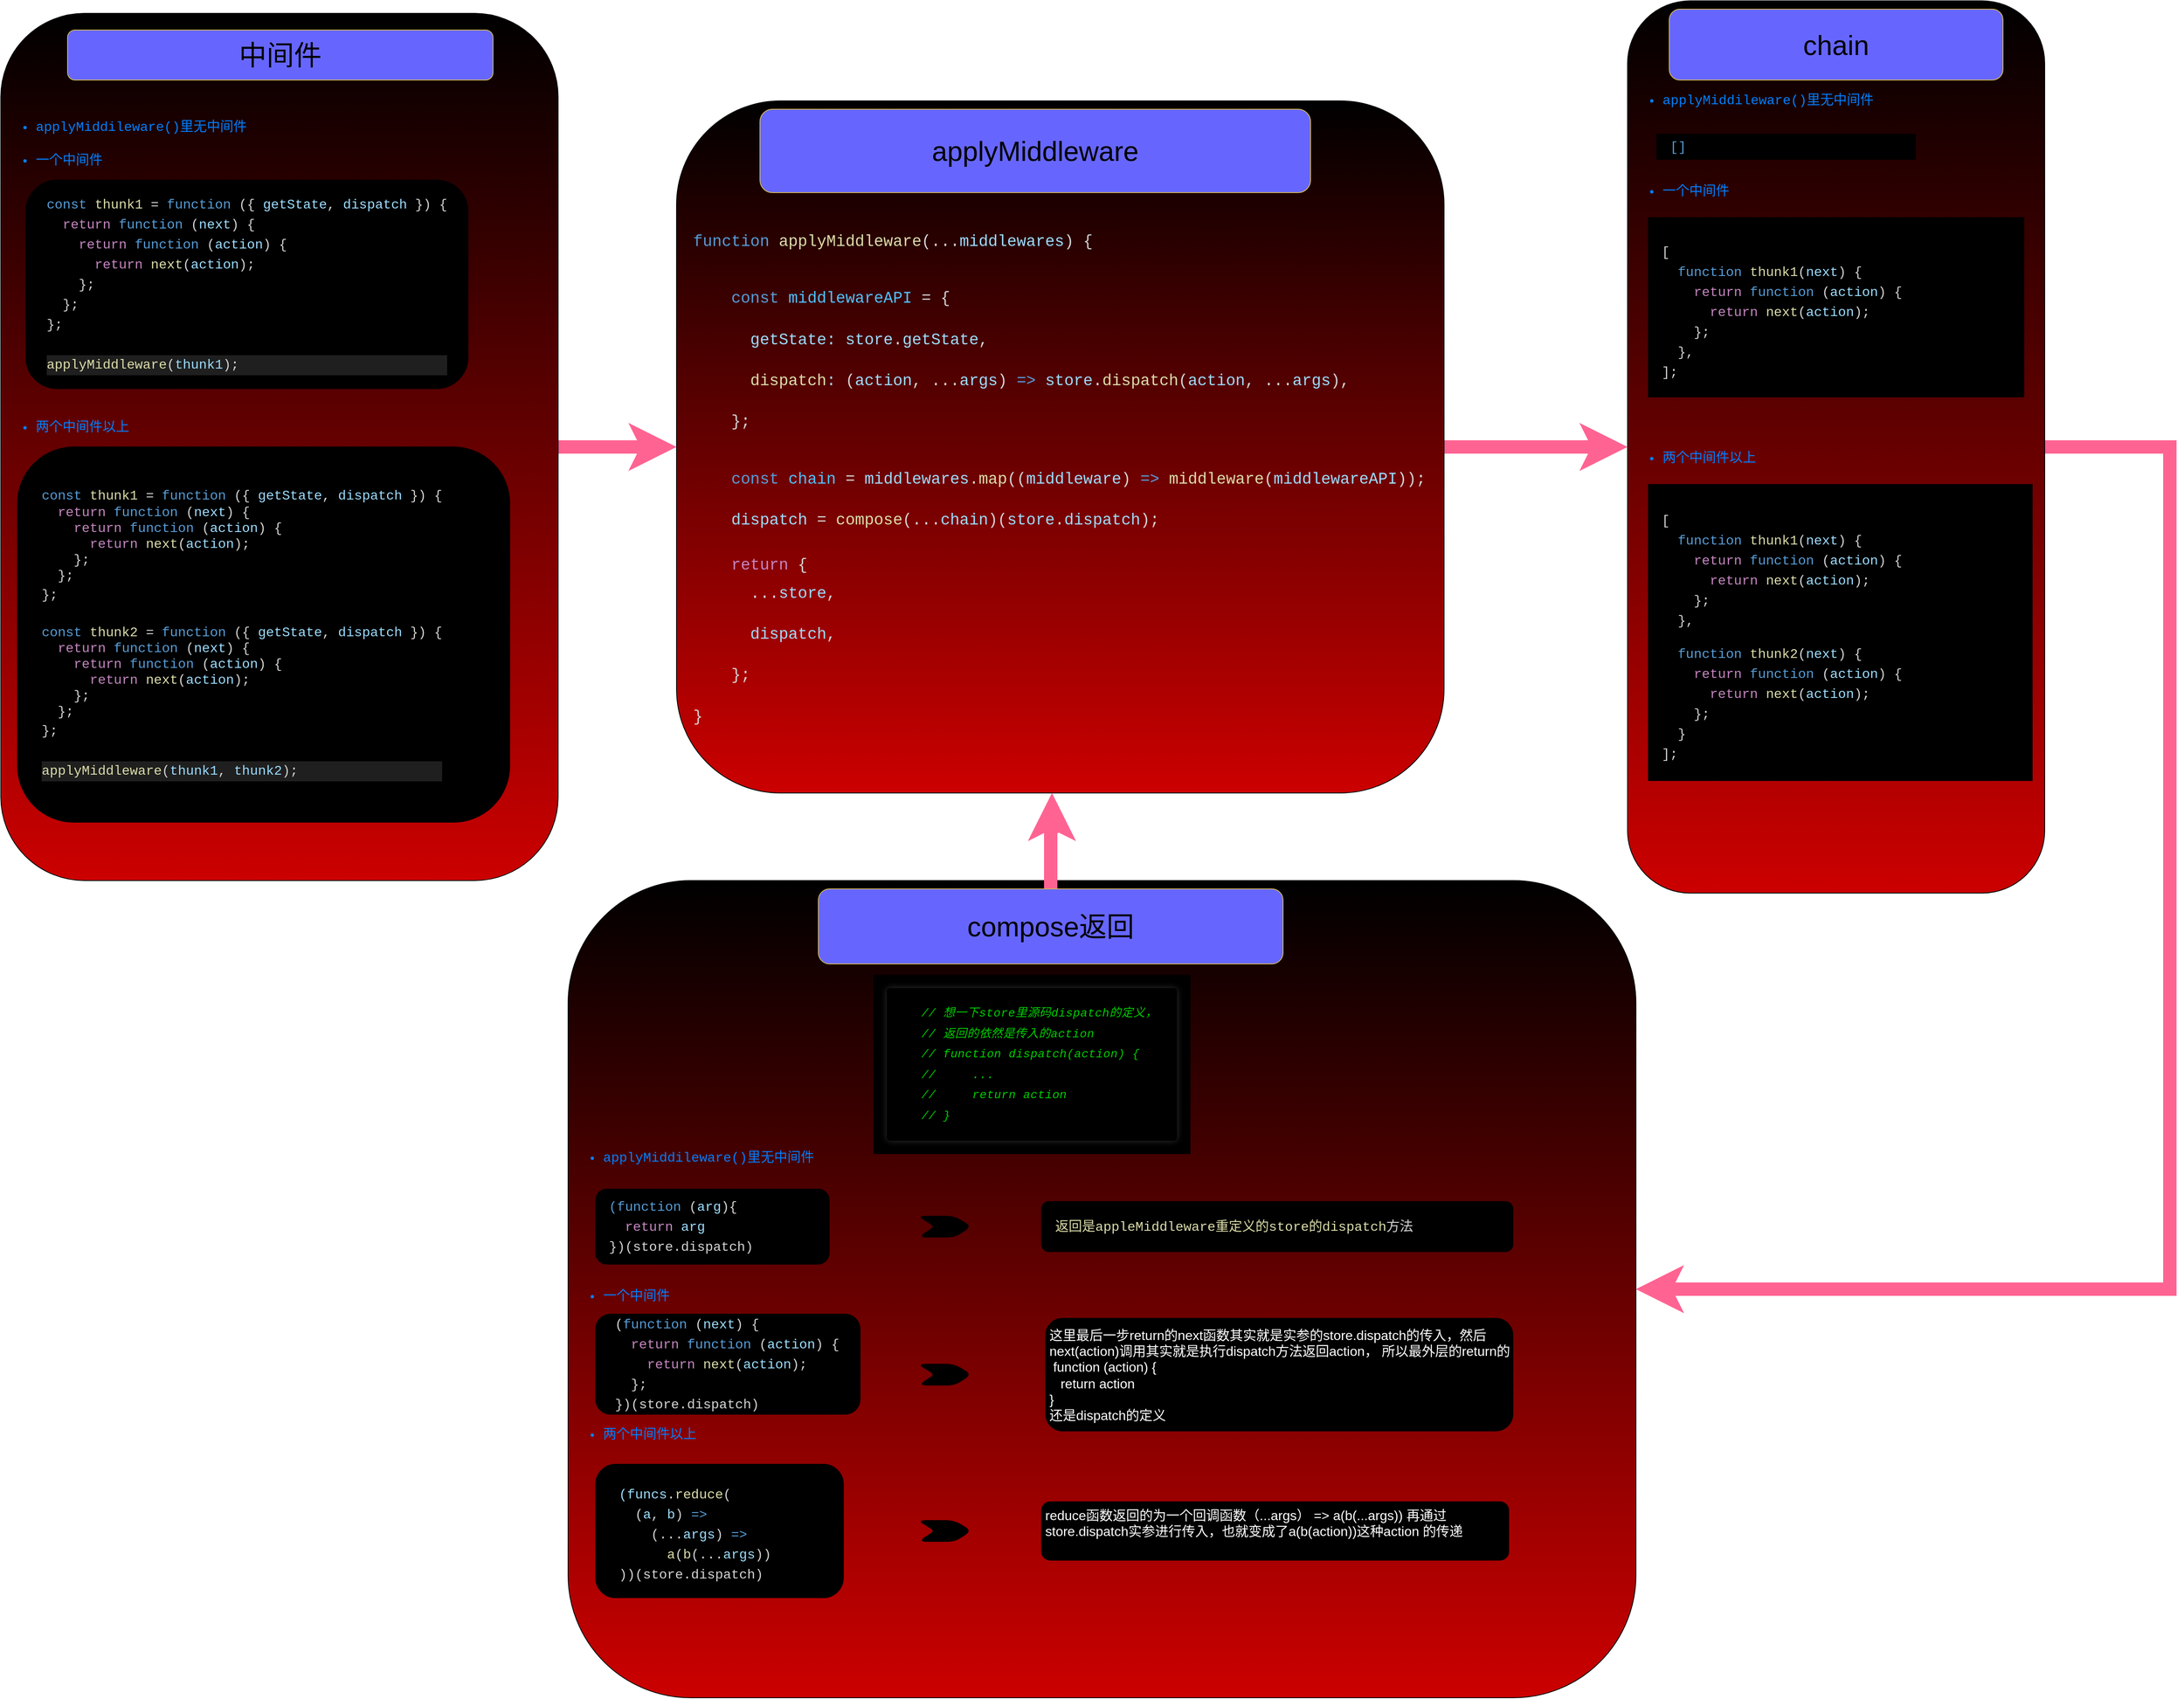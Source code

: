 <mxfile version="24.6.4" type="device">
  <diagram name="第 1 页" id="MeGFeEwDgNCS1McFcLDU">
    <mxGraphModel dx="4984" dy="2064" grid="1" gridSize="10" guides="1" tooltips="1" connect="1" arrows="1" fold="1" page="1" pageScale="1" pageWidth="3300" pageHeight="4681" math="0" shadow="0">
      <root>
        <mxCell id="0" />
        <mxCell id="1" parent="0" />
        <mxCell id="XYzWHzTVNK9J-gLb8ux9-20" value="&lt;div style=&quot;color: rgb(204, 204, 204); background-color: rgb(31, 31, 31); font-family: Menlo, Monaco, &amp;quot;Courier New&amp;quot;, monospace; font-size: 16px; line-height: 24px; white-space: pre;&quot;&gt;&lt;br&gt;&lt;/div&gt;" style="rounded=0;whiteSpace=wrap;html=1;" vertex="1" parent="1">
          <mxGeometry x="300" y="565" width="550" height="70" as="geometry" />
        </mxCell>
        <mxCell id="XYzWHzTVNK9J-gLb8ux9-49" style="edgeStyle=orthogonalEdgeStyle;rounded=0;orthogonalLoop=1;jettySize=auto;html=1;entryX=0;entryY=0.5;entryDx=0;entryDy=0;strokeWidth=16;strokeColor=#FF6392;" edge="1" parent="1" source="XYzWHzTVNK9J-gLb8ux9-3" target="XYzWHzTVNK9J-gLb8ux9-40">
          <mxGeometry relative="1" as="geometry" />
        </mxCell>
        <mxCell id="XYzWHzTVNK9J-gLb8ux9-3" value="&lt;div style=&quot;font-family: Menlo, Monaco, &amp;quot;Courier New&amp;quot;, monospace; font-size: 16px; line-height: 100%; white-space: pre;&quot;&gt;&lt;div style=&quot;line-height: 100%; font-size: 19px;&quot;&gt;&lt;div style=&quot;color: rgb(204, 204, 204); line-height: 100%;&quot;&gt;&lt;div style=&quot;line-height: 260%;&quot;&gt;&lt;span style=&quot;color: #569cd6;&quot;&gt;function&lt;/span&gt;&lt;span style=&quot;color: #d4d4d4;&quot;&gt; &lt;/span&gt;&lt;span style=&quot;color: #dcdcaa;&quot;&gt;applyMiddleware&lt;/span&gt;&lt;span style=&quot;color: #d4d4d4;&quot;&gt;(...&lt;/span&gt;&lt;span style=&quot;color: #9cdcfe;&quot;&gt;middlewares&lt;/span&gt;&lt;span style=&quot;color: #d4d4d4;&quot;&gt;) {&lt;/span&gt;&lt;/div&gt;&lt;br&gt;&lt;div style=&quot;line-height: 260%;&quot;&gt;&lt;span style=&quot;color: #d4d4d4;&quot;&gt;    &lt;/span&gt;&lt;span style=&quot;color: #569cd6;&quot;&gt;const&lt;/span&gt;&lt;span style=&quot;color: #d4d4d4;&quot;&gt; &lt;/span&gt;&lt;span style=&quot;color: #4fc1ff;&quot;&gt;middlewareAPI&lt;/span&gt;&lt;span style=&quot;color: #d4d4d4;&quot;&gt; = {&lt;/span&gt;&lt;/div&gt;&lt;div style=&quot;line-height: 260%;&quot;&gt;&lt;span style=&quot;color: #d4d4d4;&quot;&gt;      &lt;/span&gt;&lt;span style=&quot;color: #9cdcfe;&quot;&gt;getState:&lt;/span&gt;&lt;span style=&quot;color: #d4d4d4;&quot;&gt; &lt;/span&gt;&lt;span style=&quot;color: #9cdcfe;&quot;&gt;store&lt;/span&gt;&lt;span style=&quot;color: #d4d4d4;&quot;&gt;.&lt;/span&gt;&lt;span style=&quot;color: #9cdcfe;&quot;&gt;getState&lt;/span&gt;&lt;span style=&quot;color: #d4d4d4;&quot;&gt;,&lt;/span&gt;&lt;/div&gt;&lt;div style=&quot;line-height: 260%;&quot;&gt;&lt;span style=&quot;color: #d4d4d4;&quot;&gt;      &lt;/span&gt;&lt;span style=&quot;color: #dcdcaa;&quot;&gt;dispatch&lt;/span&gt;&lt;span style=&quot;color: #9cdcfe;&quot;&gt;:&lt;/span&gt;&lt;span style=&quot;color: #d4d4d4;&quot;&gt; (&lt;/span&gt;&lt;span style=&quot;color: #9cdcfe;&quot;&gt;action&lt;/span&gt;&lt;span style=&quot;color: #d4d4d4;&quot;&gt;, ...&lt;/span&gt;&lt;span style=&quot;color: #9cdcfe;&quot;&gt;args&lt;/span&gt;&lt;span style=&quot;color: #d4d4d4;&quot;&gt;) &lt;/span&gt;&lt;span style=&quot;color: #569cd6;&quot;&gt;=&amp;gt;&lt;/span&gt;&lt;span style=&quot;color: #d4d4d4;&quot;&gt; &lt;/span&gt;&lt;span style=&quot;color: #9cdcfe;&quot;&gt;store&lt;/span&gt;&lt;span style=&quot;color: #d4d4d4;&quot;&gt;.&lt;/span&gt;&lt;span style=&quot;color: #dcdcaa;&quot;&gt;dispatch&lt;/span&gt;&lt;span style=&quot;color: #d4d4d4;&quot;&gt;(&lt;/span&gt;&lt;span style=&quot;color: #9cdcfe;&quot;&gt;action&lt;/span&gt;&lt;span style=&quot;color: #d4d4d4;&quot;&gt;, ...&lt;/span&gt;&lt;span style=&quot;color: #9cdcfe;&quot;&gt;args&lt;/span&gt;&lt;span style=&quot;color: #d4d4d4;&quot;&gt;),&lt;/span&gt;&lt;/div&gt;&lt;div style=&quot;line-height: 260%;&quot;&gt;&lt;span style=&quot;color: #d4d4d4;&quot;&gt;    };&lt;/span&gt;&lt;/div&gt;&lt;br&gt;&lt;div style=&quot;line-height: 260%;&quot;&gt;&lt;span style=&quot;color: #d4d4d4;&quot;&gt;    &lt;/span&gt;&lt;span style=&quot;color: #569cd6;&quot;&gt;const&lt;/span&gt;&lt;span style=&quot;color: #d4d4d4;&quot;&gt; &lt;/span&gt;&lt;span style=&quot;color: #4fc1ff;&quot;&gt;chain&lt;/span&gt;&lt;span style=&quot;color: #d4d4d4;&quot;&gt; = &lt;/span&gt;&lt;span style=&quot;color: #9cdcfe;&quot;&gt;middlewares&lt;/span&gt;&lt;span style=&quot;color: #d4d4d4;&quot;&gt;.&lt;/span&gt;&lt;span style=&quot;color: #dcdcaa;&quot;&gt;map&lt;/span&gt;&lt;span style=&quot;color: #d4d4d4;&quot;&gt;((&lt;/span&gt;&lt;span style=&quot;color: #9cdcfe;&quot;&gt;middleware&lt;/span&gt;&lt;span style=&quot;color: #d4d4d4;&quot;&gt;) &lt;/span&gt;&lt;span style=&quot;color: #569cd6;&quot;&gt;=&amp;gt;&lt;/span&gt;&lt;span style=&quot;color: #d4d4d4;&quot;&gt; &lt;/span&gt;&lt;span style=&quot;color: #dcdcaa;&quot;&gt;middleware&lt;/span&gt;&lt;span style=&quot;color: #d4d4d4;&quot;&gt;(&lt;/span&gt;&lt;span style=&quot;color: #9cdcfe;&quot;&gt;middlewareAPI&lt;/span&gt;&lt;span style=&quot;color: #d4d4d4;&quot;&gt;));&lt;/span&gt;&lt;/div&gt;&lt;div style=&quot;line-height: 260%;&quot;&gt;&lt;span style=&quot;color: rgb(212, 212, 212);&quot;&gt;    &lt;/span&gt;&lt;span style=&quot;color: rgb(156, 220, 254);&quot;&gt;dispatch&lt;/span&gt;&lt;span style=&quot;color: rgb(212, 212, 212);&quot;&gt; = &lt;/span&gt;&lt;span style=&quot;color: rgb(220, 220, 170);&quot;&gt;compose&lt;/span&gt;&lt;span style=&quot;color: rgb(212, 212, 212);&quot;&gt;(...&lt;/span&gt;&lt;span style=&quot;color: rgb(156, 220, 254);&quot;&gt;chain&lt;/span&gt;&lt;span style=&quot;color: rgb(212, 212, 212);&quot;&gt;)(&lt;/span&gt;&lt;span style=&quot;color: rgb(156, 220, 254);&quot;&gt;store&lt;/span&gt;&lt;span style=&quot;color: rgb(212, 212, 212);&quot;&gt;.&lt;/span&gt;&lt;span style=&quot;color: rgb(156, 220, 254);&quot;&gt;dispatch&lt;/span&gt;&lt;span style=&quot;color: rgb(212, 212, 212);&quot;&gt;);&lt;/span&gt;&lt;/div&gt;&lt;br&gt;&lt;div style=&quot;line-height: 100%;&quot;&gt;&lt;span style=&quot;color: #d4d4d4;&quot;&gt;    &lt;/span&gt;&lt;span style=&quot;color: #c586c0;&quot;&gt;return&lt;/span&gt;&lt;span style=&quot;color: #d4d4d4;&quot;&gt; {&lt;/span&gt;&lt;/div&gt;&lt;div style=&quot;line-height: 260%;&quot;&gt;&lt;span style=&quot;color: #d4d4d4;&quot;&gt;      ...&lt;/span&gt;&lt;span style=&quot;color: #9cdcfe;&quot;&gt;store&lt;/span&gt;&lt;span style=&quot;color: #d4d4d4;&quot;&gt;,&lt;/span&gt;&lt;/div&gt;&lt;div style=&quot;line-height: 260%;&quot;&gt;&lt;span style=&quot;color: #d4d4d4;&quot;&gt;      &lt;/span&gt;&lt;span style=&quot;color: #9cdcfe;&quot;&gt;dispatch&lt;/span&gt;&lt;span style=&quot;color: #d4d4d4;&quot;&gt;,&lt;/span&gt;&lt;/div&gt;&lt;div style=&quot;line-height: 260%;&quot;&gt;&lt;span style=&quot;color: #d4d4d4;&quot;&gt;    };&lt;/span&gt;&lt;/div&gt;&lt;div style=&quot;line-height: 260%;&quot;&gt;&lt;span style=&quot;color: #d4d4d4;&quot;&gt;}&lt;/span&gt;&lt;/div&gt;&lt;/div&gt;&lt;/div&gt;&lt;/div&gt;" style="rounded=1;whiteSpace=wrap;html=1;align=left;fillColor=#CC0000;gradientColor=default;gradientDirection=north;spacingLeft=18;labelBackgroundColor=none;spacingTop=77;" vertex="1" parent="1">
          <mxGeometry x="1070" y="580" width="920" height="830" as="geometry" />
        </mxCell>
        <mxCell id="XYzWHzTVNK9J-gLb8ux9-80" style="edgeStyle=orthogonalEdgeStyle;rounded=0;orthogonalLoop=1;jettySize=auto;html=1;exitX=1;exitY=0.5;exitDx=0;exitDy=0;strokeColor=#FF6392;fontColor=#5AA9E6;fillColor=#FFE45E;strokeWidth=16;" edge="1" parent="1" source="XYzWHzTVNK9J-gLb8ux9-5" target="XYzWHzTVNK9J-gLb8ux9-3">
          <mxGeometry relative="1" as="geometry" />
        </mxCell>
        <mxCell id="XYzWHzTVNK9J-gLb8ux9-5" value="&lt;div style=&quot;font-family: Menlo, Monaco, &amp;quot;Courier New&amp;quot;, monospace; font-weight: normal; font-size: 16px; line-height: 24px; white-space: pre;&quot;&gt;&lt;div&gt;&lt;br&gt;&lt;/div&gt;&lt;ul&gt;&lt;li&gt;applyMiddileware()里无中间件&lt;/li&gt;&lt;/ul&gt;&lt;ul&gt;&lt;li&gt;一个中间件&lt;/li&gt;&lt;/ul&gt;&lt;/div&gt;&lt;blockquote style=&quot;margin: 0 0 0 40px; border: none; padding: 0px;&quot;&gt;&lt;div style=&quot;font-family: Menlo, Monaco, &amp;quot;Courier New&amp;quot;, monospace; font-weight: normal; font-size: 16px; line-height: 24px; white-space: pre;&quot;&gt;&lt;div&gt;&lt;font color=&quot;#00cc00&quot;&gt;&lt;span style=&quot;&quot;&gt;const&lt;/span&gt;&lt;span style=&quot;&quot;&gt; &lt;/span&gt;&lt;span style=&quot;&quot;&gt;thunk1&lt;/span&gt;&lt;span style=&quot;&quot;&gt; = &lt;/span&gt;&lt;span style=&quot;&quot;&gt;function&lt;/span&gt;&lt;span style=&quot;&quot;&gt; ({ &lt;/span&gt;&lt;span style=&quot;&quot;&gt;getState&lt;/span&gt;&lt;span style=&quot;&quot;&gt;, &lt;/span&gt;&lt;span style=&quot;&quot;&gt;dispatch&lt;/span&gt;&lt;span style=&quot;&quot;&gt; }) {&lt;/span&gt;&lt;/font&gt;&lt;/div&gt;&lt;/div&gt;&lt;div style=&quot;font-family: Menlo, Monaco, &amp;quot;Courier New&amp;quot;, monospace; font-weight: normal; font-size: 16px; line-height: 24px; white-space: pre;&quot;&gt;&lt;div style=&quot;line-height: 24px;&quot;&gt;&lt;div&gt;&lt;font color=&quot;#00cc00&quot;&gt;&lt;span style=&quot;&quot;&gt;  &lt;/span&gt;&lt;span style=&quot;&quot;&gt;return&lt;/span&gt;&lt;span style=&quot;&quot;&gt; &lt;/span&gt;&lt;span style=&quot;&quot;&gt;function&lt;/span&gt;&lt;span style=&quot;&quot;&gt; (&lt;/span&gt;&lt;span style=&quot;&quot;&gt;next&lt;/span&gt;&lt;span style=&quot;&quot;&gt;) {&lt;/span&gt;&lt;/font&gt;&lt;/div&gt;&lt;/div&gt;&lt;/div&gt;&lt;div style=&quot;font-family: Menlo, Monaco, &amp;quot;Courier New&amp;quot;, monospace; font-weight: normal; font-size: 16px; line-height: 24px; white-space: pre;&quot;&gt;&lt;div style=&quot;line-height: 24px;&quot;&gt;&lt;div&gt;&lt;font color=&quot;#00cc00&quot;&gt;&lt;span style=&quot;&quot;&gt;    &lt;/span&gt;&lt;span style=&quot;&quot;&gt;return&lt;/span&gt;&lt;span style=&quot;&quot;&gt; &lt;/span&gt;&lt;span style=&quot;&quot;&gt;function&lt;/span&gt;&lt;span style=&quot;&quot;&gt; (&lt;/span&gt;&lt;span style=&quot;&quot;&gt;action&lt;/span&gt;&lt;span style=&quot;&quot;&gt;) {&lt;/span&gt;&lt;/font&gt;&lt;/div&gt;&lt;/div&gt;&lt;/div&gt;&lt;div style=&quot;font-family: Menlo, Monaco, &amp;quot;Courier New&amp;quot;, monospace; font-weight: normal; font-size: 16px; line-height: 24px; white-space: pre;&quot;&gt;&lt;div style=&quot;line-height: 24px;&quot;&gt;&lt;div&gt;&lt;font color=&quot;#00cc00&quot;&gt;&lt;span style=&quot;&quot;&gt;      &lt;/span&gt;&lt;span style=&quot;&quot;&gt;return&lt;/span&gt;&lt;span style=&quot;&quot;&gt; &lt;/span&gt;&lt;span style=&quot;&quot;&gt;next&lt;/span&gt;&lt;span style=&quot;&quot;&gt;(&lt;/span&gt;&lt;span style=&quot;&quot;&gt;action&lt;/span&gt;&lt;span style=&quot;&quot;&gt;);&lt;/span&gt;&lt;/font&gt;&lt;/div&gt;&lt;/div&gt;&lt;/div&gt;&lt;div style=&quot;font-family: Menlo, Monaco, &amp;quot;Courier New&amp;quot;, monospace; font-weight: normal; font-size: 16px; line-height: 24px; white-space: pre;&quot;&gt;&lt;div style=&quot;line-height: 24px;&quot;&gt;&lt;div&gt;&lt;span style=&quot;&quot;&gt;&lt;font color=&quot;#00cc00&quot;&gt;    };&lt;/font&gt;&lt;/span&gt;&lt;/div&gt;&lt;/div&gt;&lt;/div&gt;&lt;div style=&quot;font-family: Menlo, Monaco, &amp;quot;Courier New&amp;quot;, monospace; font-weight: normal; font-size: 16px; line-height: 24px; white-space: pre;&quot;&gt;&lt;div style=&quot;line-height: 24px;&quot;&gt;&lt;div&gt;&lt;span style=&quot;&quot;&gt;&lt;font color=&quot;#00cc00&quot;&gt;  };&lt;/font&gt;&lt;/span&gt;&lt;/div&gt;&lt;/div&gt;&lt;/div&gt;&lt;div style=&quot;font-family: Menlo, Monaco, &amp;quot;Courier New&amp;quot;, monospace; font-weight: normal; font-size: 16px; line-height: 24px; white-space: pre;&quot;&gt;&lt;div style=&quot;line-height: 24px;&quot;&gt;&lt;div&gt;&lt;span style=&quot;&quot;&gt;&lt;font color=&quot;#00cc00&quot;&gt;};&lt;/font&gt;&lt;/span&gt;&lt;/div&gt;&lt;div&gt;&lt;span style=&quot;&quot;&gt;&lt;font color=&quot;#00cc00&quot;&gt;&lt;br&gt;&lt;/font&gt;&lt;/span&gt;&lt;/div&gt;&lt;div&gt;&lt;font color=&quot;#00cc00&quot;&gt;applyMiddileware(thunk1)&lt;/font&gt;&lt;span style=&quot;&quot;&gt;&lt;br&gt;&lt;/span&gt;&lt;/div&gt;&lt;div&gt;&lt;span style=&quot;&quot;&gt;&lt;br&gt;&lt;/span&gt;&lt;/div&gt;&lt;div&gt;&lt;span style=&quot;&quot;&gt;&lt;br&gt;&lt;/span&gt;&lt;/div&gt;&lt;/div&gt;&lt;/div&gt;&lt;/blockquote&gt;&lt;div style=&quot;font-family: Menlo, Monaco, &amp;quot;Courier New&amp;quot;, monospace; font-weight: normal; font-size: 16px; line-height: 24px; white-space: pre;&quot;&gt;&lt;ul&gt;&lt;li&gt;两个中间件以上&lt;/li&gt;&lt;/ul&gt;&lt;/div&gt;&lt;blockquote style=&quot;margin: 0 0 0 40px; border: none; padding: 0px;&quot;&gt;&lt;div style=&quot;font-family: Menlo, Monaco, &amp;quot;Courier New&amp;quot;, monospace; font-weight: normal; font-size: 16px; line-height: 24px; white-space: pre;&quot;&gt;&lt;div&gt;&lt;div style=&quot;line-height: 24px;&quot;&gt;&lt;div&gt;&lt;div style=&quot;line-height: 24px;&quot;&gt;&lt;br&gt;&lt;/div&gt;&lt;div style=&quot;line-height: 24px;&quot;&gt;&lt;font color=&quot;#00cc00&quot;&gt;&lt;span style=&quot;&quot;&gt;const&lt;/span&gt;&lt;span style=&quot;&quot;&gt; &lt;/span&gt;&lt;span style=&quot;&quot;&gt;thunk1&lt;/span&gt;&lt;span style=&quot;&quot;&gt; = &lt;/span&gt;&lt;span style=&quot;&quot;&gt;function&lt;/span&gt;&lt;span style=&quot;&quot;&gt; ({ &lt;/span&gt;&lt;span style=&quot;&quot;&gt;getState&lt;/span&gt;&lt;span style=&quot;&quot;&gt;, &lt;/span&gt;&lt;span style=&quot;&quot;&gt;dispatch&lt;/span&gt;&lt;span style=&quot;&quot;&gt; }) {&lt;/span&gt;&lt;/font&gt;&lt;/div&gt;&lt;/div&gt;&lt;/div&gt;&lt;/div&gt;&lt;/div&gt;&lt;/blockquote&gt;&lt;blockquote style=&quot;margin: 0 0 0 40px; border: none; padding: 0px;&quot;&gt;&lt;div style=&quot;font-family: Menlo, Monaco, &amp;quot;Courier New&amp;quot;, monospace; font-weight: normal; font-size: 16px; line-height: 24px; white-space: pre;&quot;&gt;&lt;div style=&quot;line-height: 24px;&quot;&gt;&lt;div&gt;&lt;div style=&quot;line-height: 24px;&quot;&gt;&lt;div style=&quot;line-height: 24px;&quot;&gt;&lt;font color=&quot;#00cc00&quot;&gt;&lt;span style=&quot;&quot;&gt;  &lt;/span&gt;&lt;span style=&quot;&quot;&gt;return&lt;/span&gt;&lt;span style=&quot;&quot;&gt; &lt;/span&gt;&lt;span style=&quot;&quot;&gt;function&lt;/span&gt;&lt;span style=&quot;&quot;&gt; (&lt;/span&gt;&lt;span style=&quot;&quot;&gt;next&lt;/span&gt;&lt;span style=&quot;&quot;&gt;) {&lt;/span&gt;&lt;/font&gt;&lt;/div&gt;&lt;/div&gt;&lt;/div&gt;&lt;/div&gt;&lt;/div&gt;&lt;div style=&quot;font-family: Menlo, Monaco, &amp;quot;Courier New&amp;quot;, monospace; font-weight: normal; font-size: 16px; line-height: 24px; white-space: pre;&quot;&gt;&lt;div style=&quot;line-height: 24px;&quot;&gt;&lt;div&gt;&lt;div style=&quot;line-height: 24px;&quot;&gt;&lt;div style=&quot;line-height: 24px;&quot;&gt;&lt;font color=&quot;#00cc00&quot;&gt;&lt;span style=&quot;&quot;&gt;    &lt;/span&gt;&lt;span style=&quot;&quot;&gt;return&lt;/span&gt;&lt;span style=&quot;&quot;&gt; &lt;/span&gt;&lt;span style=&quot;&quot;&gt;function&lt;/span&gt;&lt;span style=&quot;&quot;&gt; (&lt;/span&gt;&lt;span style=&quot;&quot;&gt;action&lt;/span&gt;&lt;span style=&quot;&quot;&gt;) {&lt;/span&gt;&lt;/font&gt;&lt;/div&gt;&lt;/div&gt;&lt;/div&gt;&lt;/div&gt;&lt;/div&gt;&lt;div style=&quot;font-family: Menlo, Monaco, &amp;quot;Courier New&amp;quot;, monospace; font-weight: normal; font-size: 16px; line-height: 24px; white-space: pre;&quot;&gt;&lt;div style=&quot;line-height: 24px;&quot;&gt;&lt;div&gt;&lt;div style=&quot;line-height: 24px;&quot;&gt;&lt;div style=&quot;line-height: 24px;&quot;&gt;&lt;font color=&quot;#00cc00&quot;&gt;&lt;span style=&quot;&quot;&gt;      &lt;/span&gt;&lt;span style=&quot;&quot;&gt;return&lt;/span&gt;&lt;span style=&quot;&quot;&gt; &lt;/span&gt;&lt;span style=&quot;&quot;&gt;next&lt;/span&gt;&lt;span style=&quot;&quot;&gt;(&lt;/span&gt;&lt;span style=&quot;&quot;&gt;action&lt;/span&gt;&lt;span style=&quot;&quot;&gt;);&lt;/span&gt;&lt;/font&gt;&lt;/div&gt;&lt;/div&gt;&lt;/div&gt;&lt;/div&gt;&lt;/div&gt;&lt;div style=&quot;font-family: Menlo, Monaco, &amp;quot;Courier New&amp;quot;, monospace; font-weight: normal; font-size: 16px; line-height: 24px; white-space: pre;&quot;&gt;&lt;div style=&quot;line-height: 24px;&quot;&gt;&lt;div&gt;&lt;div style=&quot;line-height: 24px;&quot;&gt;&lt;div style=&quot;line-height: 24px;&quot;&gt;&lt;span style=&quot;&quot;&gt;&lt;font color=&quot;#00cc00&quot;&gt;    };&lt;/font&gt;&lt;/span&gt;&lt;/div&gt;&lt;/div&gt;&lt;/div&gt;&lt;/div&gt;&lt;/div&gt;&lt;div style=&quot;font-family: Menlo, Monaco, &amp;quot;Courier New&amp;quot;, monospace; font-weight: normal; font-size: 16px; line-height: 24px; white-space: pre;&quot;&gt;&lt;div style=&quot;line-height: 24px;&quot;&gt;&lt;div&gt;&lt;div style=&quot;line-height: 24px;&quot;&gt;&lt;div style=&quot;line-height: 24px;&quot;&gt;&lt;span style=&quot;&quot;&gt;&lt;font color=&quot;#00cc00&quot;&gt;  };&lt;/font&gt;&lt;/span&gt;&lt;/div&gt;&lt;/div&gt;&lt;/div&gt;&lt;/div&gt;&lt;/div&gt;&lt;div style=&quot;font-family: Menlo, Monaco, &amp;quot;Courier New&amp;quot;, monospace; font-weight: normal; font-size: 16px; line-height: 24px; white-space: pre;&quot;&gt;&lt;div style=&quot;line-height: 24px;&quot;&gt;&lt;div&gt;&lt;div style=&quot;line-height: 24px;&quot;&gt;&lt;div style=&quot;line-height: 24px;&quot;&gt;&lt;span style=&quot;&quot;&gt;&lt;font color=&quot;#00cc00&quot;&gt;};&lt;/font&gt;&lt;/span&gt;&lt;/div&gt;&lt;/div&gt;&lt;/div&gt;&lt;/div&gt;&lt;/div&gt;&lt;/blockquote&gt;&lt;div style=&quot;font-family: Menlo, Monaco, &amp;quot;Courier New&amp;quot;, monospace; font-weight: normal; font-size: 16px; line-height: 24px; white-space: pre;&quot;&gt;&lt;div style=&quot;line-height: 24px;&quot;&gt;&lt;font color=&quot;#00cc00&quot;&gt;&lt;br&gt;&lt;/font&gt;&lt;/div&gt;&lt;/div&gt;&lt;blockquote style=&quot;margin: 0 0 0 40px; border: none; padding: 0px;&quot;&gt;&lt;div style=&quot;font-family: Menlo, Monaco, &amp;quot;Courier New&amp;quot;, monospace; font-weight: normal; font-size: 16px; line-height: 24px; white-space: pre;&quot;&gt;&lt;div style=&quot;line-height: 24px;&quot;&gt;&lt;div&gt;&lt;font color=&quot;#00cc00&quot;&gt;&lt;span style=&quot;&quot;&gt;const&lt;/span&gt;&lt;span style=&quot;&quot;&gt; &lt;/span&gt;&lt;span style=&quot;&quot;&gt;thunk2&lt;/span&gt;&lt;span style=&quot;&quot;&gt; = &lt;/span&gt;&lt;span style=&quot;&quot;&gt;function&lt;/span&gt;&lt;span style=&quot;&quot;&gt; ({ &lt;/span&gt;&lt;span style=&quot;&quot;&gt;getState&lt;/span&gt;&lt;span style=&quot;&quot;&gt;, &lt;/span&gt;&lt;span style=&quot;&quot;&gt;dispatch&lt;/span&gt;&lt;span style=&quot;&quot;&gt; }) {&lt;/span&gt;&lt;/font&gt;&lt;/div&gt;&lt;/div&gt;&lt;/div&gt;&lt;div style=&quot;font-family: Menlo, Monaco, &amp;quot;Courier New&amp;quot;, monospace; font-weight: normal; font-size: 16px; line-height: 24px; white-space: pre;&quot;&gt;&lt;div style=&quot;line-height: 24px;&quot;&gt;&lt;div&gt;&lt;font color=&quot;#00cc00&quot;&gt;&lt;span style=&quot;&quot;&gt;  &lt;/span&gt;&lt;span style=&quot;&quot;&gt;return&lt;/span&gt;&lt;span style=&quot;&quot;&gt; &lt;/span&gt;&lt;span style=&quot;&quot;&gt;function&lt;/span&gt;&lt;span style=&quot;&quot;&gt; (&lt;/span&gt;&lt;span style=&quot;&quot;&gt;next&lt;/span&gt;&lt;span style=&quot;&quot;&gt;) {&lt;/span&gt;&lt;/font&gt;&lt;/div&gt;&lt;/div&gt;&lt;/div&gt;&lt;div style=&quot;font-family: Menlo, Monaco, &amp;quot;Courier New&amp;quot;, monospace; font-weight: normal; font-size: 16px; line-height: 24px; white-space: pre;&quot;&gt;&lt;div style=&quot;line-height: 24px;&quot;&gt;&lt;div&gt;&lt;font color=&quot;#00cc00&quot;&gt;&lt;span style=&quot;&quot;&gt;    &lt;/span&gt;&lt;span style=&quot;&quot;&gt;return&lt;/span&gt;&lt;span style=&quot;&quot;&gt; &lt;/span&gt;&lt;span style=&quot;&quot;&gt;function&lt;/span&gt;&lt;span style=&quot;&quot;&gt; (&lt;/span&gt;&lt;span style=&quot;&quot;&gt;action&lt;/span&gt;&lt;span style=&quot;&quot;&gt;) {&lt;/span&gt;&lt;/font&gt;&lt;/div&gt;&lt;/div&gt;&lt;/div&gt;&lt;div style=&quot;font-family: Menlo, Monaco, &amp;quot;Courier New&amp;quot;, monospace; font-weight: normal; font-size: 16px; line-height: 24px; white-space: pre;&quot;&gt;&lt;div style=&quot;line-height: 24px;&quot;&gt;&lt;div&gt;&lt;font color=&quot;#00cc00&quot;&gt;&lt;span style=&quot;&quot;&gt;      &lt;/span&gt;&lt;span style=&quot;&quot;&gt;return&lt;/span&gt;&lt;span style=&quot;&quot;&gt; &lt;/span&gt;&lt;span style=&quot;&quot;&gt;next&lt;/span&gt;&lt;span style=&quot;&quot;&gt;(&lt;/span&gt;&lt;span style=&quot;&quot;&gt;action&lt;/span&gt;&lt;span style=&quot;&quot;&gt;);&lt;/span&gt;&lt;/font&gt;&lt;/div&gt;&lt;/div&gt;&lt;/div&gt;&lt;div style=&quot;font-family: Menlo, Monaco, &amp;quot;Courier New&amp;quot;, monospace; font-weight: normal; font-size: 16px; line-height: 24px; white-space: pre;&quot;&gt;&lt;div style=&quot;line-height: 24px;&quot;&gt;&lt;div&gt;&lt;span style=&quot;&quot;&gt;&lt;font color=&quot;#00cc00&quot;&gt;    };&lt;/font&gt;&lt;/span&gt;&lt;/div&gt;&lt;/div&gt;&lt;/div&gt;&lt;div style=&quot;font-family: Menlo, Monaco, &amp;quot;Courier New&amp;quot;, monospace; font-weight: normal; font-size: 16px; line-height: 24px; white-space: pre;&quot;&gt;&lt;div style=&quot;line-height: 24px;&quot;&gt;&lt;div&gt;&lt;span style=&quot;&quot;&gt;&lt;font color=&quot;#00cc00&quot;&gt;  };&lt;/font&gt;&lt;/span&gt;&lt;/div&gt;&lt;/div&gt;&lt;/div&gt;&lt;div style=&quot;font-family: Menlo, Monaco, &amp;quot;Courier New&amp;quot;, monospace; font-weight: normal; font-size: 16px; line-height: 24px; white-space: pre;&quot;&gt;&lt;div style=&quot;line-height: 24px;&quot;&gt;&lt;div&gt;&lt;span style=&quot;&quot;&gt;&lt;font color=&quot;#00cc00&quot;&gt;};&lt;/font&gt;&lt;/span&gt;&lt;/div&gt;&lt;div&gt;&lt;span style=&quot;&quot;&gt;&lt;font color=&quot;#00cc00&quot;&gt;&lt;br&gt;&lt;/font&gt;&lt;/span&gt;&lt;/div&gt;&lt;div&gt;&lt;font color=&quot;#00cc00&quot;&gt;applyMiddileware(thunk1， thunk2)&lt;/font&gt;&lt;br&gt;&lt;/div&gt;&lt;/div&gt;&lt;/div&gt;&lt;/blockquote&gt;" style="rounded=1;whiteSpace=wrap;html=1;align=left;fontColor=#007FFF;labelBackgroundColor=none;gradientColor=default;gradientDirection=north;fillColor=#CC0000;glass=0;shadow=0;labelBorderColor=none;textShadow=0;" vertex="1" parent="1">
          <mxGeometry x="260" y="475" width="668" height="1040" as="geometry" />
        </mxCell>
        <mxCell id="XYzWHzTVNK9J-gLb8ux9-14" value="&lt;font face=&quot;Menlo, Monaco, Courier New, monospace&quot; color=&quot;#007fff&quot;&gt;&lt;span style=&quot;font-size: 16px; white-space: pre;&quot;&gt;&lt;div&gt;&lt;br&gt;&lt;/div&gt;&lt;ul&gt;&lt;li&gt;&lt;span style=&quot;background-color: initial;&quot;&gt;applyMiddileware()里无中间件&lt;/span&gt;&lt;/li&gt;&lt;/ul&gt;&lt;div&gt;&lt;br&gt;&lt;/div&gt;&lt;div&gt;&lt;br&gt;&lt;/div&gt;&lt;div&gt;&lt;br&gt;&lt;/div&gt;&lt;div&gt;&lt;br&gt;&lt;/div&gt;&lt;div&gt;&lt;br&gt;&lt;/div&gt;&lt;div&gt;&lt;br&gt;&lt;/div&gt;&lt;ul&gt;&lt;li&gt;&lt;span style=&quot;background-color: initial;&quot;&gt;一个中间件&lt;/span&gt;&lt;/li&gt;&lt;/ul&gt;&lt;div&gt;&lt;br&gt;&lt;/div&gt;&lt;div&gt;&lt;br&gt;&lt;/div&gt;&lt;div&gt;&lt;br&gt;&lt;/div&gt;&lt;div&gt;&lt;br&gt;&lt;/div&gt;&lt;div&gt;&lt;br&gt;&lt;/div&gt;&lt;div&gt;&lt;br&gt;&lt;/div&gt;&lt;ul&gt;&lt;li&gt;两个中间件以上&lt;/li&gt;&lt;/ul&gt;&lt;/span&gt;&lt;/font&gt;&lt;span style=&quot;background-color: initial; color: rgb(0, 127, 255); font-family: Menlo, Monaco, &amp;quot;Courier New&amp;quot;, monospace; font-size: 16px; white-space: pre;&quot;&gt;&lt;span style=&quot;white-space: pre;&quot;&gt;&#x9;&lt;/span&gt;&lt;/span&gt;" style="rounded=1;whiteSpace=wrap;html=1;align=left;fillColor=#CC0000;gradientColor=default;labelBackgroundColor=none;labelBorderColor=none;spacingTop=18;gradientDirection=north;strokeColor=default;" vertex="1" parent="1">
          <mxGeometry x="940" y="1515" width="1280" height="980" as="geometry" />
        </mxCell>
        <mxCell id="XYzWHzTVNK9J-gLb8ux9-15" value="&lt;font style=&quot;font-size: 33px;&quot;&gt;中间件&lt;/font&gt;" style="rounded=1;whiteSpace=wrap;html=1;labelBorderColor=none;labelBackgroundColor=none;fillColor=#6666FF;strokeColor=#d6b656;" vertex="1" parent="1">
          <mxGeometry x="340" y="495" width="510" height="60" as="geometry" />
        </mxCell>
        <mxCell id="XYzWHzTVNK9J-gLb8ux9-18" value="&lt;span style=&quot;font-family: Menlo, Monaco, &amp;quot;Courier New&amp;quot;, monospace; font-size: 16px; white-space: pre; color: rgb(86, 156, 214);&quot;&gt;const&lt;/span&gt;&lt;span style=&quot;font-family: Menlo, Monaco, &amp;quot;Courier New&amp;quot;, monospace; font-size: 16px; white-space: pre; color: rgb(212, 212, 212);&quot;&gt; &lt;/span&gt;&lt;span style=&quot;font-family: Menlo, Monaco, &amp;quot;Courier New&amp;quot;, monospace; font-size: 16px; white-space: pre; color: rgb(220, 220, 170);&quot;&gt;thunk1&lt;/span&gt;&lt;span style=&quot;font-family: Menlo, Monaco, &amp;quot;Courier New&amp;quot;, monospace; font-size: 16px; white-space: pre; color: rgb(212, 212, 212);&quot;&gt; = &lt;/span&gt;&lt;span style=&quot;font-family: Menlo, Monaco, &amp;quot;Courier New&amp;quot;, monospace; font-size: 16px; white-space: pre; color: rgb(86, 156, 214);&quot;&gt;function&lt;/span&gt;&lt;span style=&quot;font-family: Menlo, Monaco, &amp;quot;Courier New&amp;quot;, monospace; font-size: 16px; white-space: pre; color: rgb(212, 212, 212);&quot;&gt; ({ &lt;/span&gt;&lt;span style=&quot;font-family: Menlo, Monaco, &amp;quot;Courier New&amp;quot;, monospace; font-size: 16px; white-space: pre; color: rgb(156, 220, 254);&quot;&gt;getState&lt;/span&gt;&lt;span style=&quot;font-family: Menlo, Monaco, &amp;quot;Courier New&amp;quot;, monospace; font-size: 16px; white-space: pre; color: rgb(212, 212, 212);&quot;&gt;, &lt;/span&gt;&lt;span style=&quot;font-family: Menlo, Monaco, &amp;quot;Courier New&amp;quot;, monospace; font-size: 16px; white-space: pre; color: rgb(156, 220, 254);&quot;&gt;dispatch&lt;/span&gt;&lt;span style=&quot;font-family: Menlo, Monaco, &amp;quot;Courier New&amp;quot;, monospace; font-size: 16px; white-space: pre; color: rgb(212, 212, 212);&quot;&gt; }) {&lt;/span&gt;&lt;br&gt;&lt;span style=&quot;font-family: Menlo, Monaco, &amp;quot;Courier New&amp;quot;, monospace; font-size: 16px; white-space: pre; color: rgb(212, 212, 212);&quot;&gt;  &lt;/span&gt;&lt;span style=&quot;font-family: Menlo, Monaco, &amp;quot;Courier New&amp;quot;, monospace; font-size: 16px; white-space: pre; color: rgb(197, 134, 192);&quot;&gt;return&lt;/span&gt;&lt;span style=&quot;font-family: Menlo, Monaco, &amp;quot;Courier New&amp;quot;, monospace; font-size: 16px; white-space: pre; color: rgb(212, 212, 212);&quot;&gt; &lt;/span&gt;&lt;span style=&quot;font-family: Menlo, Monaco, &amp;quot;Courier New&amp;quot;, monospace; font-size: 16px; white-space: pre; color: rgb(86, 156, 214);&quot;&gt;function&lt;/span&gt;&lt;span style=&quot;font-family: Menlo, Monaco, &amp;quot;Courier New&amp;quot;, monospace; font-size: 16px; white-space: pre; color: rgb(212, 212, 212);&quot;&gt; (&lt;/span&gt;&lt;span style=&quot;font-family: Menlo, Monaco, &amp;quot;Courier New&amp;quot;, monospace; font-size: 16px; white-space: pre; color: rgb(156, 220, 254);&quot;&gt;next&lt;/span&gt;&lt;span style=&quot;font-family: Menlo, Monaco, &amp;quot;Courier New&amp;quot;, monospace; font-size: 16px; white-space: pre; color: rgb(212, 212, 212);&quot;&gt;) {&lt;/span&gt;&lt;br&gt;&lt;span style=&quot;font-family: Menlo, Monaco, &amp;quot;Courier New&amp;quot;, monospace; font-size: 16px; white-space: pre; color: rgb(212, 212, 212);&quot;&gt;    &lt;/span&gt;&lt;span style=&quot;font-family: Menlo, Monaco, &amp;quot;Courier New&amp;quot;, monospace; font-size: 16px; white-space: pre; color: rgb(197, 134, 192);&quot;&gt;return&lt;/span&gt;&lt;span style=&quot;font-family: Menlo, Monaco, &amp;quot;Courier New&amp;quot;, monospace; font-size: 16px; white-space: pre; color: rgb(212, 212, 212);&quot;&gt; &lt;/span&gt;&lt;span style=&quot;font-family: Menlo, Monaco, &amp;quot;Courier New&amp;quot;, monospace; font-size: 16px; white-space: pre; color: rgb(86, 156, 214);&quot;&gt;function&lt;/span&gt;&lt;span style=&quot;font-family: Menlo, Monaco, &amp;quot;Courier New&amp;quot;, monospace; font-size: 16px; white-space: pre; color: rgb(212, 212, 212);&quot;&gt; (&lt;/span&gt;&lt;span style=&quot;font-family: Menlo, Monaco, &amp;quot;Courier New&amp;quot;, monospace; font-size: 16px; white-space: pre; color: rgb(156, 220, 254);&quot;&gt;action&lt;/span&gt;&lt;span style=&quot;font-family: Menlo, Monaco, &amp;quot;Courier New&amp;quot;, monospace; font-size: 16px; white-space: pre; color: rgb(212, 212, 212);&quot;&gt;) {&lt;/span&gt;&lt;br&gt;&lt;span style=&quot;font-family: Menlo, Monaco, &amp;quot;Courier New&amp;quot;, monospace; font-size: 16px; white-space: pre; color: rgb(212, 212, 212);&quot;&gt;      &lt;/span&gt;&lt;span style=&quot;font-family: Menlo, Monaco, &amp;quot;Courier New&amp;quot;, monospace; font-size: 16px; white-space: pre; color: rgb(197, 134, 192);&quot;&gt;return&lt;/span&gt;&lt;span style=&quot;font-family: Menlo, Monaco, &amp;quot;Courier New&amp;quot;, monospace; font-size: 16px; white-space: pre; color: rgb(212, 212, 212);&quot;&gt; &lt;/span&gt;&lt;span style=&quot;font-family: Menlo, Monaco, &amp;quot;Courier New&amp;quot;, monospace; font-size: 16px; white-space: pre; color: rgb(220, 220, 170);&quot;&gt;next&lt;/span&gt;&lt;span style=&quot;font-family: Menlo, Monaco, &amp;quot;Courier New&amp;quot;, monospace; font-size: 16px; white-space: pre; color: rgb(212, 212, 212);&quot;&gt;(&lt;/span&gt;&lt;span style=&quot;font-family: Menlo, Monaco, &amp;quot;Courier New&amp;quot;, monospace; font-size: 16px; white-space: pre; color: rgb(156, 220, 254);&quot;&gt;action&lt;/span&gt;&lt;span style=&quot;font-family: Menlo, Monaco, &amp;quot;Courier New&amp;quot;, monospace; font-size: 16px; white-space: pre; color: rgb(212, 212, 212);&quot;&gt;);&lt;/span&gt;&lt;br&gt;&lt;span style=&quot;color: rgb(212, 212, 212); font-family: Menlo, Monaco, &amp;quot;Courier New&amp;quot;, monospace; font-size: 16px; white-space: pre;&quot;&gt;    };&lt;/span&gt;&lt;br&gt;&lt;span style=&quot;color: rgb(212, 212, 212); font-family: Menlo, Monaco, &amp;quot;Courier New&amp;quot;, monospace; font-size: 16px; white-space: pre;&quot;&gt;  };&lt;/span&gt;&lt;br&gt;&lt;div style=&quot;color: rgb(204, 204, 204); font-family: Menlo, Monaco, &amp;quot;Courier New&amp;quot;, monospace; font-size: 16px; line-height: 24px; white-space: pre;&quot;&gt;&lt;div style=&quot;line-height: 24px;&quot;&gt;&lt;div&gt;&lt;span style=&quot;color: #d4d4d4;&quot;&gt;};&lt;/span&gt;&lt;/div&gt;&lt;/div&gt;&lt;/div&gt;&lt;div style=&quot;color: rgb(204, 204, 204); font-family: Menlo, Monaco, &amp;quot;Courier New&amp;quot;, monospace; font-size: 16px; line-height: 24px; white-space: pre;&quot;&gt;&lt;div style=&quot;line-height: 24px;&quot;&gt;&lt;br&gt;&lt;/div&gt;&lt;/div&gt;&lt;span style=&quot;font-family: Menlo, Monaco, &amp;quot;Courier New&amp;quot;, monospace; font-size: 16px; white-space: pre; color: rgb(86, 156, 214);&quot;&gt;const&lt;/span&gt;&lt;span style=&quot;font-family: Menlo, Monaco, &amp;quot;Courier New&amp;quot;, monospace; font-size: 16px; white-space: pre; color: rgb(212, 212, 212);&quot;&gt; &lt;/span&gt;&lt;span style=&quot;font-family: Menlo, Monaco, &amp;quot;Courier New&amp;quot;, monospace; font-size: 16px; white-space: pre; color: rgb(220, 220, 170);&quot;&gt;thunk2&lt;/span&gt;&lt;span style=&quot;font-family: Menlo, Monaco, &amp;quot;Courier New&amp;quot;, monospace; font-size: 16px; white-space: pre; color: rgb(212, 212, 212);&quot;&gt; = &lt;/span&gt;&lt;span style=&quot;font-family: Menlo, Monaco, &amp;quot;Courier New&amp;quot;, monospace; font-size: 16px; white-space: pre; color: rgb(86, 156, 214);&quot;&gt;function&lt;/span&gt;&lt;span style=&quot;font-family: Menlo, Monaco, &amp;quot;Courier New&amp;quot;, monospace; font-size: 16px; white-space: pre; color: rgb(212, 212, 212);&quot;&gt; ({ &lt;/span&gt;&lt;span style=&quot;font-family: Menlo, Monaco, &amp;quot;Courier New&amp;quot;, monospace; font-size: 16px; white-space: pre; color: rgb(156, 220, 254);&quot;&gt;getState&lt;/span&gt;&lt;span style=&quot;font-family: Menlo, Monaco, &amp;quot;Courier New&amp;quot;, monospace; font-size: 16px; white-space: pre; color: rgb(212, 212, 212);&quot;&gt;, &lt;/span&gt;&lt;span style=&quot;font-family: Menlo, Monaco, &amp;quot;Courier New&amp;quot;, monospace; font-size: 16px; white-space: pre; color: rgb(156, 220, 254);&quot;&gt;dispatch&lt;/span&gt;&lt;span style=&quot;font-family: Menlo, Monaco, &amp;quot;Courier New&amp;quot;, monospace; font-size: 16px; white-space: pre; color: rgb(212, 212, 212);&quot;&gt; }) {&lt;/span&gt;&lt;br&gt;&lt;span style=&quot;font-family: Menlo, Monaco, &amp;quot;Courier New&amp;quot;, monospace; font-size: 16px; white-space: pre; color: rgb(212, 212, 212);&quot;&gt;  &lt;/span&gt;&lt;span style=&quot;font-family: Menlo, Monaco, &amp;quot;Courier New&amp;quot;, monospace; font-size: 16px; white-space: pre; color: rgb(197, 134, 192);&quot;&gt;return&lt;/span&gt;&lt;span style=&quot;font-family: Menlo, Monaco, &amp;quot;Courier New&amp;quot;, monospace; font-size: 16px; white-space: pre; color: rgb(212, 212, 212);&quot;&gt; &lt;/span&gt;&lt;span style=&quot;font-family: Menlo, Monaco, &amp;quot;Courier New&amp;quot;, monospace; font-size: 16px; white-space: pre; color: rgb(86, 156, 214);&quot;&gt;function&lt;/span&gt;&lt;span style=&quot;font-family: Menlo, Monaco, &amp;quot;Courier New&amp;quot;, monospace; font-size: 16px; white-space: pre; color: rgb(212, 212, 212);&quot;&gt; (&lt;/span&gt;&lt;span style=&quot;font-family: Menlo, Monaco, &amp;quot;Courier New&amp;quot;, monospace; font-size: 16px; white-space: pre; color: rgb(156, 220, 254);&quot;&gt;next&lt;/span&gt;&lt;span style=&quot;font-family: Menlo, Monaco, &amp;quot;Courier New&amp;quot;, monospace; font-size: 16px; white-space: pre; color: rgb(212, 212, 212);&quot;&gt;) {&lt;/span&gt;&lt;br&gt;&lt;span style=&quot;font-family: Menlo, Monaco, &amp;quot;Courier New&amp;quot;, monospace; font-size: 16px; white-space: pre; color: rgb(212, 212, 212);&quot;&gt;    &lt;/span&gt;&lt;span style=&quot;font-family: Menlo, Monaco, &amp;quot;Courier New&amp;quot;, monospace; font-size: 16px; white-space: pre; color: rgb(197, 134, 192);&quot;&gt;return&lt;/span&gt;&lt;span style=&quot;font-family: Menlo, Monaco, &amp;quot;Courier New&amp;quot;, monospace; font-size: 16px; white-space: pre; color: rgb(212, 212, 212);&quot;&gt; &lt;/span&gt;&lt;span style=&quot;font-family: Menlo, Monaco, &amp;quot;Courier New&amp;quot;, monospace; font-size: 16px; white-space: pre; color: rgb(86, 156, 214);&quot;&gt;function&lt;/span&gt;&lt;span style=&quot;font-family: Menlo, Monaco, &amp;quot;Courier New&amp;quot;, monospace; font-size: 16px; white-space: pre; color: rgb(212, 212, 212);&quot;&gt; (&lt;/span&gt;&lt;span style=&quot;font-family: Menlo, Monaco, &amp;quot;Courier New&amp;quot;, monospace; font-size: 16px; white-space: pre; color: rgb(156, 220, 254);&quot;&gt;action&lt;/span&gt;&lt;span style=&quot;font-family: Menlo, Monaco, &amp;quot;Courier New&amp;quot;, monospace; font-size: 16px; white-space: pre; color: rgb(212, 212, 212);&quot;&gt;) {&lt;/span&gt;&lt;br&gt;&lt;span style=&quot;font-family: Menlo, Monaco, &amp;quot;Courier New&amp;quot;, monospace; font-size: 16px; white-space: pre; color: rgb(212, 212, 212);&quot;&gt;      &lt;/span&gt;&lt;span style=&quot;font-family: Menlo, Monaco, &amp;quot;Courier New&amp;quot;, monospace; font-size: 16px; white-space: pre; color: rgb(197, 134, 192);&quot;&gt;return&lt;/span&gt;&lt;span style=&quot;font-family: Menlo, Monaco, &amp;quot;Courier New&amp;quot;, monospace; font-size: 16px; white-space: pre; color: rgb(212, 212, 212);&quot;&gt; &lt;/span&gt;&lt;span style=&quot;font-family: Menlo, Monaco, &amp;quot;Courier New&amp;quot;, monospace; font-size: 16px; white-space: pre; color: rgb(220, 220, 170);&quot;&gt;next&lt;/span&gt;&lt;span style=&quot;font-family: Menlo, Monaco, &amp;quot;Courier New&amp;quot;, monospace; font-size: 16px; white-space: pre; color: rgb(212, 212, 212);&quot;&gt;(&lt;/span&gt;&lt;span style=&quot;font-family: Menlo, Monaco, &amp;quot;Courier New&amp;quot;, monospace; font-size: 16px; white-space: pre; color: rgb(156, 220, 254);&quot;&gt;action&lt;/span&gt;&lt;span style=&quot;font-family: Menlo, Monaco, &amp;quot;Courier New&amp;quot;, monospace; font-size: 16px; white-space: pre; color: rgb(212, 212, 212);&quot;&gt;);&lt;/span&gt;&lt;br&gt;&lt;span style=&quot;color: rgb(212, 212, 212); font-family: Menlo, Monaco, &amp;quot;Courier New&amp;quot;, monospace; font-size: 16px; white-space: pre;&quot;&gt;    };&lt;/span&gt;&lt;br&gt;&lt;span style=&quot;color: rgb(212, 212, 212); font-family: Menlo, Monaco, &amp;quot;Courier New&amp;quot;, monospace; font-size: 16px; white-space: pre;&quot;&gt;  };&lt;/span&gt;&lt;br&gt;&lt;div style=&quot;color: rgb(204, 204, 204); font-family: Menlo, Monaco, &amp;quot;Courier New&amp;quot;, monospace; font-size: 16px; line-height: 24px; white-space: pre;&quot;&gt;&lt;div style=&quot;line-height: 24px;&quot;&gt;&lt;div style=&quot;&quot;&gt;&lt;span style=&quot;color: #d4d4d4;&quot;&gt;};&lt;/span&gt;&lt;/div&gt;&lt;/div&gt;&lt;/div&gt;&lt;div style=&quot;color: rgb(204, 204, 204); font-family: Menlo, Monaco, &amp;quot;Courier New&amp;quot;, monospace; font-size: 16px; line-height: 24px; white-space: pre;&quot;&gt;&lt;div style=&quot;line-height: 24px;&quot;&gt;&lt;div style=&quot;&quot;&gt;&lt;br&gt;&lt;/div&gt;&lt;div style=&quot;&quot;&gt;&lt;div style=&quot;background-color: rgb(31, 31, 31); line-height: 24px;&quot;&gt;&lt;span style=&quot;color: #dcdcaa;&quot;&gt;applyMiddleware&lt;/span&gt;&lt;span style=&quot;color: #d4d4d4;&quot;&gt;(&lt;/span&gt;&lt;span style=&quot;color: #9cdcfe;&quot;&gt;thunk1&lt;/span&gt;&lt;span style=&quot;color: #d4d4d4;&quot;&gt;, &lt;/span&gt;&lt;span style=&quot;color: #9cdcfe;&quot;&gt;thunk2&lt;/span&gt;&lt;span style=&quot;color: #d4d4d4;&quot;&gt;);&lt;/span&gt;&lt;/div&gt;&lt;/div&gt;&lt;/div&gt;&lt;/div&gt;" style="rounded=1;html=1;fillColor=#000000;align=left;labelBackgroundColor=#000000;labelBorderColor=none;textShadow=0;whiteSpace=wrap;spacingLeft=27;" vertex="1" parent="1">
          <mxGeometry x="280" y="995" width="590" height="450" as="geometry" />
        </mxCell>
        <mxCell id="XYzWHzTVNK9J-gLb8ux9-19" value="&lt;div style=&quot;color: rgb(204, 204, 204); font-family: Menlo, Monaco, &amp;quot;Courier New&amp;quot;, monospace; font-size: 16px; line-height: 24px; white-space: pre;&quot;&gt;&lt;div style=&quot;color: rgb(0, 127, 255); text-align: left; line-height: 24px;&quot;&gt;&lt;div style=&quot;color: rgb(204, 204, 204); line-height: 24px;&quot;&gt;&lt;div&gt;&lt;span style=&quot;color: #569cd6;&quot;&gt;const&lt;/span&gt;&lt;span style=&quot;color: #d4d4d4;&quot;&gt; &lt;/span&gt;&lt;span style=&quot;color: #dcdcaa;&quot;&gt;thunk1&lt;/span&gt;&lt;span style=&quot;color: #d4d4d4;&quot;&gt; = &lt;/span&gt;&lt;span style=&quot;color: #569cd6;&quot;&gt;function&lt;/span&gt;&lt;span style=&quot;color: #d4d4d4;&quot;&gt; ({ &lt;/span&gt;&lt;span style=&quot;color: #9cdcfe;&quot;&gt;getState&lt;/span&gt;&lt;span style=&quot;color: #d4d4d4;&quot;&gt;, &lt;/span&gt;&lt;span style=&quot;color: #9cdcfe;&quot;&gt;dispatch&lt;/span&gt;&lt;span style=&quot;color: #d4d4d4;&quot;&gt; }) {&lt;/span&gt;&lt;/div&gt;&lt;div&gt;&lt;span style=&quot;color: #d4d4d4;&quot;&gt;  &lt;/span&gt;&lt;span style=&quot;color: #c586c0;&quot;&gt;return&lt;/span&gt;&lt;span style=&quot;color: #d4d4d4;&quot;&gt; &lt;/span&gt;&lt;span style=&quot;color: #569cd6;&quot;&gt;function&lt;/span&gt;&lt;span style=&quot;color: #d4d4d4;&quot;&gt; (&lt;/span&gt;&lt;span style=&quot;color: #9cdcfe;&quot;&gt;next&lt;/span&gt;&lt;span style=&quot;color: #d4d4d4;&quot;&gt;) {&lt;/span&gt;&lt;/div&gt;&lt;div&gt;&lt;span style=&quot;color: #d4d4d4;&quot;&gt;    &lt;/span&gt;&lt;span style=&quot;color: #c586c0;&quot;&gt;return&lt;/span&gt;&lt;span style=&quot;color: #d4d4d4;&quot;&gt; &lt;/span&gt;&lt;span style=&quot;color: #569cd6;&quot;&gt;function&lt;/span&gt;&lt;span style=&quot;color: #d4d4d4;&quot;&gt; (&lt;/span&gt;&lt;span style=&quot;color: #9cdcfe;&quot;&gt;action&lt;/span&gt;&lt;span style=&quot;color: #d4d4d4;&quot;&gt;) {&lt;/span&gt;&lt;/div&gt;&lt;div&gt;&lt;span style=&quot;color: #d4d4d4;&quot;&gt;      &lt;/span&gt;&lt;span style=&quot;color: #c586c0;&quot;&gt;return&lt;/span&gt;&lt;span style=&quot;color: #d4d4d4;&quot;&gt; &lt;/span&gt;&lt;span style=&quot;color: #dcdcaa;&quot;&gt;next&lt;/span&gt;&lt;span style=&quot;color: #d4d4d4;&quot;&gt;(&lt;/span&gt;&lt;span style=&quot;color: #9cdcfe;&quot;&gt;action&lt;/span&gt;&lt;span style=&quot;color: #d4d4d4;&quot;&gt;);&lt;/span&gt;&lt;/div&gt;&lt;div&gt;&lt;span style=&quot;color: #d4d4d4;&quot;&gt;    };&lt;/span&gt;&lt;/div&gt;&lt;div&gt;&lt;span style=&quot;color: #d4d4d4;&quot;&gt;  };&lt;/span&gt;&lt;/div&gt;&lt;div&gt;&lt;span style=&quot;color: #d4d4d4;&quot;&gt;};&lt;/span&gt;&lt;/div&gt;&lt;div&gt;&lt;span style=&quot;color: #d4d4d4;&quot;&gt;&lt;br&gt;&lt;/span&gt;&lt;/div&gt;&lt;div&gt;&lt;div style=&quot;background-color: rgb(31, 31, 31); line-height: 24px;&quot;&gt;&lt;div&gt;&lt;span style=&quot;color: #dcdcaa;&quot;&gt;applyMiddleware&lt;/span&gt;&lt;span style=&quot;color: #d4d4d4;&quot;&gt;(&lt;/span&gt;&lt;span style=&quot;color: #9cdcfe;&quot;&gt;thunk1&lt;/span&gt;&lt;span style=&quot;color: #d4d4d4;&quot;&gt;);&lt;/span&gt;&lt;/div&gt;&lt;/div&gt;&lt;/div&gt;&lt;/div&gt;&lt;/div&gt;&lt;/div&gt;" style="rounded=1;whiteSpace=wrap;html=1;labelBackgroundColor=#000000;labelBorderColor=none;fillColor=#000000;" vertex="1" parent="1">
          <mxGeometry x="290" y="675" width="530" height="250" as="geometry" />
        </mxCell>
        <mxCell id="XYzWHzTVNK9J-gLb8ux9-21" value="&lt;span style=&quot;font-size: 33px;&quot;&gt;applyMiddleware&lt;/span&gt;" style="rounded=1;whiteSpace=wrap;html=1;labelBorderColor=none;labelBackgroundColor=none;fillColor=#6666FF;strokeColor=#d6b656;" vertex="1" parent="1">
          <mxGeometry x="1170" y="590" width="660" height="100" as="geometry" />
        </mxCell>
        <mxCell id="XYzWHzTVNK9J-gLb8ux9-85" style="edgeStyle=orthogonalEdgeStyle;rounded=0;orthogonalLoop=1;jettySize=auto;html=1;exitX=0.5;exitY=0;exitDx=0;exitDy=0;strokeColor=#FF6392;fontColor=#5AA9E6;fillColor=#FFE45E;strokeWidth=16;" edge="1" parent="1" source="XYzWHzTVNK9J-gLb8ux9-28" target="XYzWHzTVNK9J-gLb8ux9-3">
          <mxGeometry relative="1" as="geometry">
            <Array as="points">
              <mxPoint x="1518" y="1450" />
              <mxPoint x="1520" y="1450" />
            </Array>
          </mxGeometry>
        </mxCell>
        <mxCell id="XYzWHzTVNK9J-gLb8ux9-28" value="&lt;span style=&quot;font-size: 33px;&quot;&gt;compose返回&lt;/span&gt;" style="rounded=1;whiteSpace=wrap;html=1;labelBorderColor=none;labelBackgroundColor=none;fillColor=#6666FF;strokeColor=#d6b656;" vertex="1" parent="1">
          <mxGeometry x="1240" y="1525" width="557" height="90" as="geometry" />
        </mxCell>
        <mxCell id="XYzWHzTVNK9J-gLb8ux9-29" value="&lt;div style=&quot;font-family: Menlo, Monaco, &amp;quot;Courier New&amp;quot;, monospace; font-size: 16px; line-height: 24px; white-space: pre; color: rgb(204, 204, 204);&quot;&gt;&lt;div style=&quot;line-height: 24px;&quot;&gt;&lt;div style=&quot;line-height: 24px;&quot;&gt;&lt;div&gt;&lt;span style=&quot;color: #569cd6;&quot;&gt;(function&lt;/span&gt;&lt;span style=&quot;color: #d4d4d4;&quot;&gt; (&lt;/span&gt;&lt;span style=&quot;color: #9cdcfe;&quot;&gt;arg&lt;/span&gt;&lt;span style=&quot;color: #d4d4d4;&quot;&gt;){&lt;/span&gt;&lt;/div&gt;&lt;div&gt;&lt;span style=&quot;color: #d4d4d4;&quot;&gt;  &lt;/span&gt;&lt;span style=&quot;color: #c586c0;&quot;&gt;return&lt;/span&gt;&lt;span style=&quot;color: #d4d4d4;&quot;&gt; &lt;/span&gt;&lt;span style=&quot;color: #9cdcfe;&quot;&gt;arg&lt;/span&gt;&lt;/div&gt;&lt;div&gt;&lt;span style=&quot;color: #d4d4d4;&quot;&gt;})(store.dispatch)&lt;/span&gt;&lt;/div&gt;&lt;/div&gt;&lt;/div&gt;&lt;/div&gt;" style="rounded=1;whiteSpace=wrap;html=1;fillColor=#000000;gradientColor=none;labelBackgroundColor=#000000;align=left;spacingLeft=14;" vertex="1" parent="1">
          <mxGeometry x="973" y="1885" width="280" height="90" as="geometry" />
        </mxCell>
        <mxCell id="XYzWHzTVNK9J-gLb8ux9-30" value="&lt;div style=&quot;font-family: Menlo, Monaco, &amp;quot;Courier New&amp;quot;, monospace; font-size: 16px; line-height: 24px; white-space: pre;&quot;&gt;&lt;div style=&quot;line-height: 24px;&quot;&gt;&lt;div style=&quot;line-height: 24px;&quot;&gt;&lt;div style=&quot;&quot;&gt;&lt;span style=&quot;color: rgb(212, 212, 212);&quot;&gt;  (&lt;/span&gt;&lt;span style=&quot;color: rgb(86, 156, 214);&quot;&gt;function&lt;/span&gt;&lt;font color=&quot;#dcdcaa&quot;&gt; &lt;/font&gt;&lt;span style=&quot;color: rgb(212, 212, 212);&quot;&gt;(&lt;/span&gt;&lt;span style=&quot;color: rgb(156, 220, 254);&quot;&gt;next&lt;/span&gt;&lt;span style=&quot;color: rgb(212, 212, 212);&quot;&gt;) {&lt;/span&gt;&lt;/div&gt;&lt;div style=&quot;color: rgb(204, 204, 204);&quot;&gt;&lt;span style=&quot;color: #d4d4d4;&quot;&gt;    &lt;/span&gt;&lt;span style=&quot;color: #c586c0;&quot;&gt;return&lt;/span&gt;&lt;span style=&quot;color: #d4d4d4;&quot;&gt; &lt;/span&gt;&lt;span style=&quot;color: #569cd6;&quot;&gt;function&lt;/span&gt;&lt;span style=&quot;color: #d4d4d4;&quot;&gt; (&lt;/span&gt;&lt;span style=&quot;color: #9cdcfe;&quot;&gt;action&lt;/span&gt;&lt;span style=&quot;color: #d4d4d4;&quot;&gt;) {&lt;/span&gt;&lt;/div&gt;&lt;div style=&quot;color: rgb(204, 204, 204);&quot;&gt;&lt;span style=&quot;color: #d4d4d4;&quot;&gt;      &lt;/span&gt;&lt;span style=&quot;color: #c586c0;&quot;&gt;return&lt;/span&gt;&lt;span style=&quot;color: #d4d4d4;&quot;&gt; &lt;/span&gt;&lt;span style=&quot;color: #dcdcaa;&quot;&gt;next&lt;/span&gt;&lt;span style=&quot;color: #d4d4d4;&quot;&gt;(&lt;/span&gt;&lt;span style=&quot;color: #9cdcfe;&quot;&gt;action&lt;/span&gt;&lt;span style=&quot;color: #d4d4d4;&quot;&gt;);&lt;/span&gt;&lt;/div&gt;&lt;div style=&quot;color: rgb(204, 204, 204);&quot;&gt;&lt;span style=&quot;color: #d4d4d4;&quot;&gt;    };&lt;/span&gt;&lt;/div&gt;&lt;div style=&quot;color: rgb(204, 204, 204);&quot;&gt;&lt;span style=&quot;color: #d4d4d4;&quot;&gt;  })(store.dispatch)&lt;/span&gt;&lt;/div&gt;&lt;/div&gt;&lt;/div&gt;&lt;/div&gt;" style="rounded=1;whiteSpace=wrap;html=1;fillColor=#000000;gradientColor=none;labelBackgroundColor=none;align=left;spacingLeft=2;" vertex="1" parent="1">
          <mxGeometry x="973" y="2035" width="317" height="120" as="geometry" />
        </mxCell>
        <mxCell id="XYzWHzTVNK9J-gLb8ux9-33" value="&lt;h4 style=&quot;overflow-wrap: break-word; margin: 16px 0px 8px; padding: 0px; font-size: 14px; box-sizing: border-box; list-style: inherit; line-height: 24px; font-family: &amp;quot;pingfang SC&amp;quot;, &amp;quot;helvetica neue&amp;quot;, arial, &amp;quot;hiragino sans gb&amp;quot;, &amp;quot;microsoft yahei ui&amp;quot;, &amp;quot;microsoft yahei&amp;quot;, simsun, sans-serif; white-space-collapse: preserve;&quot; name=&quot;compose&quot; id=&quot;93c0k&quot;&gt;&lt;div style=&quot;font-family: Menlo, Monaco, &amp;quot;Courier New&amp;quot;, monospace; font-weight: normal; font-size: 16px; line-height: 24px; text-wrap: nowrap; color: rgb(204, 204, 204);&quot;&gt;&lt;div style=&quot;line-height: 24px;&quot;&gt;&lt;div&gt;&lt;span style=&quot;color: #9cdcfe;&quot;&gt;(funcs&lt;/span&gt;&lt;span style=&quot;color: #d4d4d4;&quot;&gt;.&lt;/span&gt;&lt;span style=&quot;color: #dcdcaa;&quot;&gt;reduce&lt;/span&gt;&lt;span style=&quot;color: #d4d4d4;&quot;&gt;(&lt;/span&gt;&lt;/div&gt;&lt;div&gt;&lt;span style=&quot;color: #d4d4d4;&quot;&gt;  (&lt;/span&gt;&lt;span style=&quot;color: #9cdcfe;&quot;&gt;a&lt;/span&gt;&lt;span style=&quot;color: #d4d4d4;&quot;&gt;, &lt;/span&gt;&lt;span style=&quot;color: #9cdcfe;&quot;&gt;b&lt;/span&gt;&lt;span style=&quot;color: #d4d4d4;&quot;&gt;) &lt;/span&gt;&lt;span style=&quot;color: #569cd6;&quot;&gt;=&amp;gt;&lt;/span&gt;&lt;/div&gt;&lt;div&gt;&lt;span style=&quot;color: #d4d4d4;&quot;&gt;    (...&lt;/span&gt;&lt;span style=&quot;color: #9cdcfe;&quot;&gt;args&lt;/span&gt;&lt;span style=&quot;color: #d4d4d4;&quot;&gt;) &lt;/span&gt;&lt;span style=&quot;color: #569cd6;&quot;&gt;=&amp;gt;&lt;/span&gt;&lt;/div&gt;&lt;div&gt;&lt;span style=&quot;color: #d4d4d4;&quot;&gt;      &lt;/span&gt;&lt;span style=&quot;color: #dcdcaa;&quot;&gt;a&lt;/span&gt;&lt;span style=&quot;color: #d4d4d4;&quot;&gt;(&lt;/span&gt;&lt;span style=&quot;color: #dcdcaa;&quot;&gt;b&lt;/span&gt;&lt;span style=&quot;color: #d4d4d4;&quot;&gt;(...&lt;/span&gt;&lt;span style=&quot;color: #9cdcfe;&quot;&gt;args&lt;/span&gt;&lt;span style=&quot;color: #d4d4d4;&quot;&gt;))&lt;/span&gt;&lt;/div&gt;&lt;div&gt;&lt;span style=&quot;color: #d4d4d4;&quot;&gt;))(store.dispatch)&lt;/span&gt;&lt;/div&gt;&lt;/div&gt;&lt;/div&gt;&lt;/h4&gt;" style="rounded=1;whiteSpace=wrap;html=1;fillColor=#000000;gradientColor=none;labelBackgroundColor=#000000;align=left;spacingLeft=26;" vertex="1" parent="1">
          <mxGeometry x="973" y="2215" width="297" height="160" as="geometry" />
        </mxCell>
        <mxCell id="XYzWHzTVNK9J-gLb8ux9-84" style="edgeStyle=orthogonalEdgeStyle;rounded=0;orthogonalLoop=1;jettySize=auto;html=1;exitX=1;exitY=0.5;exitDx=0;exitDy=0;entryX=1;entryY=0.5;entryDx=0;entryDy=0;strokeColor=#FF6392;fontColor=#5AA9E6;fillColor=#FFE45E;strokeWidth=16;" edge="1" parent="1" source="XYzWHzTVNK9J-gLb8ux9-40" target="XYzWHzTVNK9J-gLb8ux9-14">
          <mxGeometry relative="1" as="geometry">
            <Array as="points">
              <mxPoint x="2860" y="995" />
              <mxPoint x="2860" y="2005" />
            </Array>
          </mxGeometry>
        </mxCell>
        <mxCell id="XYzWHzTVNK9J-gLb8ux9-40" value="&lt;div&gt;&lt;font face=&quot;Menlo, Monaco, Courier New, monospace&quot; color=&quot;#007fff&quot;&gt;&lt;span style=&quot;font-size: 16px; white-space: pre;&quot;&gt;&lt;div&gt;&lt;br&gt;&lt;/div&gt;&lt;ul&gt;&lt;li&gt;&lt;span style=&quot;background-color: initial;&quot;&gt;applyMiddileware()里无中间件&lt;/span&gt;&lt;/li&gt;&lt;/ul&gt;&lt;div&gt;&lt;br&gt;&lt;/div&gt;&lt;div&gt;&lt;br&gt;&lt;/div&gt;&lt;div&gt;&lt;br&gt;&lt;/div&gt;&lt;ul&gt;&lt;li&gt;&lt;span style=&quot;background-color: initial;&quot;&gt;一个中间件&lt;/span&gt;&lt;/li&gt;&lt;/ul&gt;&lt;div&gt;&lt;br&gt;&lt;/div&gt;&lt;div&gt;&lt;br&gt;&lt;/div&gt;&lt;div&gt;&lt;br&gt;&lt;/div&gt;&lt;div&gt;&lt;br&gt;&lt;/div&gt;&lt;div&gt;&lt;br&gt;&lt;/div&gt;&lt;div&gt;&lt;br&gt;&lt;/div&gt;&lt;div&gt;&lt;br&gt;&lt;/div&gt;&lt;div&gt;&lt;br&gt;&lt;/div&gt;&lt;div&gt;&lt;br&gt;&lt;/div&gt;&lt;div&gt;&lt;br&gt;&lt;/div&gt;&lt;div&gt;&lt;br&gt;&lt;/div&gt;&lt;div&gt;&lt;br&gt;&lt;/div&gt;&lt;div&gt;&lt;br&gt;&lt;/div&gt;&lt;div&gt;&lt;br&gt;&lt;/div&gt;&lt;ul&gt;&lt;li&gt;两个中间件以上&lt;/li&gt;&lt;/ul&gt;&lt;/span&gt;&lt;/font&gt;&lt;span style=&quot;background-color: initial; color: rgb(0, 127, 255); font-family: Menlo, Monaco, &amp;quot;Courier New&amp;quot;, monospace; font-size: 16px; white-space: pre;&quot;&gt;&lt;span style=&quot;white-space: pre;&quot;&gt;&#x9;&lt;/span&gt;&lt;/span&gt;&lt;/div&gt;&lt;div&gt;&lt;br&gt;&lt;/div&gt;&lt;div&gt;&lt;br&gt;&lt;/div&gt;&lt;div&gt;&lt;br&gt;&lt;/div&gt;&lt;div&gt;&lt;br&gt;&lt;/div&gt;&lt;div&gt;&lt;br&gt;&lt;/div&gt;&lt;div&gt;&lt;br&gt;&lt;/div&gt;&lt;div&gt;&lt;br&gt;&lt;/div&gt;" style="rounded=1;whiteSpace=wrap;html=1;align=left;fillColor=#CC0000;gradientColor=default;labelBackgroundColor=none;labelBorderColor=none;spacingTop=0;gradientDirection=north;spacingBottom=300;" vertex="1" parent="1">
          <mxGeometry x="2210" y="460" width="500" height="1070" as="geometry" />
        </mxCell>
        <mxCell id="XYzWHzTVNK9J-gLb8ux9-41" value="&lt;span style=&quot;font-size: 33px;&quot;&gt;chain&lt;/span&gt;" style="rounded=1;whiteSpace=wrap;html=1;labelBorderColor=none;labelBackgroundColor=none;fillColor=#6666FF;strokeColor=#d6b656;" vertex="1" parent="1">
          <mxGeometry x="2260" y="470" width="400" height="85" as="geometry" />
        </mxCell>
        <mxCell id="XYzWHzTVNK9J-gLb8ux9-42" value="&lt;div style=&quot;font-family: Menlo, Monaco, &amp;quot;Courier New&amp;quot;, monospace; font-size: 16px; line-height: 24px; white-space: pre;&quot;&gt;&lt;font color=&quot;#569cd6&quot;&gt;[]&lt;/font&gt;&lt;/div&gt;" style="rounded=0;whiteSpace=wrap;html=1;fillColor=#000000;gradientColor=none;labelBackgroundColor=none;align=left;spacingLeft=14;" vertex="1" parent="1">
          <mxGeometry x="2245" y="620" width="310" height="30" as="geometry" />
        </mxCell>
        <mxCell id="XYzWHzTVNK9J-gLb8ux9-43" value="&lt;div style=&quot;color: rgb(204, 204, 204); font-family: Menlo, Monaco, &amp;quot;Courier New&amp;quot;, monospace; font-size: 16px; line-height: 24px; white-space: pre;&quot;&gt;&lt;div style=&quot;line-height: 24px;&quot;&gt;&lt;h4 style=&quot;color: rgb(0, 0, 0); text-wrap: wrap; overflow-wrap: break-word; margin: 16px 0px 8px; padding: 0px; font-size: 14px; box-sizing: border-box; list-style: inherit; line-height: 24px; font-family: &amp;quot;pingfang SC&amp;quot;, &amp;quot;helvetica neue&amp;quot;, arial, &amp;quot;hiragino sans gb&amp;quot;, &amp;quot;microsoft yahei ui&amp;quot;, &amp;quot;microsoft yahei&amp;quot;, simsun, sans-serif;&quot; name=&quot;compose&quot; id=&quot;93c0k&quot;&gt;&lt;div style=&quot;font-family: Menlo, Monaco, &amp;quot;Courier New&amp;quot;, monospace; font-size: 16px; text-wrap: nowrap; font-weight: 400; color: rgb(204, 204, 204); display: inline !important;&quot;&gt;&lt;span style=&quot;color: rgb(212, 212, 212);&quot;&gt;[&lt;/span&gt;&lt;/div&gt;&lt;div style=&quot;font-family: Menlo, Monaco, &amp;quot;Courier New&amp;quot;, monospace; font-size: 16px; text-wrap: nowrap; font-weight: 400;&quot;&gt;&lt;span style=&quot;color: rgb(212, 212, 212);&quot;&gt;  &lt;/span&gt;&lt;span style=&quot;color: rgb(86, 156, 214);&quot;&gt;function&lt;/span&gt;&lt;span style=&quot;color: rgb(212, 212, 212);&quot;&gt; &lt;/span&gt;&lt;font color=&quot;#dcdcaa&quot;&gt;thunk1&lt;/font&gt;&lt;span style=&quot;color: rgb(212, 212, 212);&quot;&gt;(&lt;/span&gt;&lt;span style=&quot;color: rgb(156, 220, 254);&quot;&gt;next&lt;/span&gt;&lt;span style=&quot;color: rgb(212, 212, 212);&quot;&gt;) {&lt;/span&gt;&lt;/div&gt;&lt;div style=&quot;font-family: Menlo, Monaco, &amp;quot;Courier New&amp;quot;, monospace; font-size: 16px; text-wrap: nowrap; font-weight: 400; color: rgb(204, 204, 204);&quot;&gt;&lt;span style=&quot;color: rgb(212, 212, 212);&quot;&gt;    &lt;/span&gt;&lt;span style=&quot;color: rgb(197, 134, 192);&quot;&gt;return&lt;/span&gt;&lt;span style=&quot;color: rgb(212, 212, 212);&quot;&gt; &lt;/span&gt;&lt;span style=&quot;color: rgb(86, 156, 214);&quot;&gt;function&lt;/span&gt;&lt;span style=&quot;color: rgb(212, 212, 212);&quot;&gt; (&lt;/span&gt;&lt;span style=&quot;color: rgb(156, 220, 254);&quot;&gt;action&lt;/span&gt;&lt;span style=&quot;color: rgb(212, 212, 212);&quot;&gt;) {&lt;/span&gt;&lt;/div&gt;&lt;div style=&quot;font-family: Menlo, Monaco, &amp;quot;Courier New&amp;quot;, monospace; font-size: 16px; text-wrap: nowrap; font-weight: 400; color: rgb(204, 204, 204);&quot;&gt;&lt;span style=&quot;color: rgb(212, 212, 212);&quot;&gt;      &lt;/span&gt;&lt;span style=&quot;color: rgb(197, 134, 192);&quot;&gt;return&lt;/span&gt;&lt;span style=&quot;color: rgb(212, 212, 212);&quot;&gt; &lt;/span&gt;&lt;span style=&quot;color: rgb(220, 220, 170);&quot;&gt;next&lt;/span&gt;&lt;span style=&quot;color: rgb(212, 212, 212);&quot;&gt;(&lt;/span&gt;&lt;span style=&quot;color: rgb(156, 220, 254);&quot;&gt;action&lt;/span&gt;&lt;span style=&quot;color: rgb(212, 212, 212);&quot;&gt;);&lt;/span&gt;&lt;/div&gt;&lt;div style=&quot;font-family: Menlo, Monaco, &amp;quot;Courier New&amp;quot;, monospace; font-size: 16px; text-wrap: nowrap; font-weight: 400; color: rgb(204, 204, 204);&quot;&gt;&lt;span style=&quot;color: rgb(212, 212, 212);&quot;&gt;    };&lt;/span&gt;&lt;/div&gt;&lt;div style=&quot;font-family: Menlo, Monaco, &amp;quot;Courier New&amp;quot;, monospace; font-size: 16px; text-wrap: nowrap; font-weight: 400; color: rgb(204, 204, 204);&quot;&gt;&lt;span style=&quot;color: rgb(212, 212, 212);&quot;&gt;  },&lt;/span&gt;&lt;/div&gt;&lt;div style=&quot;font-family: Menlo, Monaco, &amp;quot;Courier New&amp;quot;, monospace; font-size: 16px; text-wrap: nowrap; font-weight: 400; color: rgb(204, 204, 204);&quot;&gt;&lt;span style=&quot;color: rgb(212, 212, 212);&quot;&gt;];&lt;/span&gt;&lt;/div&gt;&lt;/h4&gt;&lt;/div&gt;&lt;/div&gt;" style="rounded=0;whiteSpace=wrap;html=1;fillColor=#000000;gradientColor=none;labelBackgroundColor=#000000;align=left;spacingLeft=14;" vertex="1" parent="1">
          <mxGeometry x="2235" y="720" width="450" height="215" as="geometry" />
        </mxCell>
        <mxCell id="XYzWHzTVNK9J-gLb8ux9-47" value="&lt;div style=&quot;color: rgb(204, 204, 204); font-family: Menlo, Monaco, &amp;quot;Courier New&amp;quot;, monospace; font-size: 16px; line-height: 24px; white-space: pre;&quot;&gt;&lt;div style=&quot;line-height: 24px;&quot;&gt;&lt;h4 style=&quot;color: rgb(0, 0, 0); text-wrap: wrap; overflow-wrap: break-word; margin: 16px 0px 8px; padding: 0px; font-size: 14px; box-sizing: border-box; list-style: inherit; line-height: 24px; font-family: &amp;quot;pingfang SC&amp;quot;, &amp;quot;helvetica neue&amp;quot;, arial, &amp;quot;hiragino sans gb&amp;quot;, &amp;quot;microsoft yahei ui&amp;quot;, &amp;quot;microsoft yahei&amp;quot;, simsun, sans-serif;&quot; name=&quot;compose&quot; id=&quot;93c0k&quot;&gt;&lt;div style=&quot;font-family: Menlo, Monaco, &amp;quot;Courier New&amp;quot;, monospace; font-size: 16px; text-wrap: nowrap; font-weight: 400; color: rgb(204, 204, 204); display: inline !important;&quot;&gt;&lt;span style=&quot;color: rgb(212, 212, 212);&quot;&gt;[&lt;/span&gt;&lt;/div&gt;&lt;div style=&quot;font-family: Menlo, Monaco, &amp;quot;Courier New&amp;quot;, monospace; font-size: 16px; text-wrap: nowrap; font-weight: 400;&quot;&gt;&lt;span style=&quot;color: rgb(212, 212, 212);&quot;&gt;  &lt;/span&gt;&lt;span style=&quot;color: rgb(86, 156, 214);&quot;&gt;function&lt;/span&gt;&lt;span style=&quot;color: rgb(212, 212, 212);&quot;&gt; &lt;/span&gt;&lt;font color=&quot;#dcdcaa&quot;&gt;thunk1&lt;/font&gt;&lt;span style=&quot;color: rgb(212, 212, 212);&quot;&gt;(&lt;/span&gt;&lt;span style=&quot;color: rgb(156, 220, 254);&quot;&gt;next&lt;/span&gt;&lt;span style=&quot;color: rgb(212, 212, 212);&quot;&gt;) {&lt;/span&gt;&lt;/div&gt;&lt;div style=&quot;font-family: Menlo, Monaco, &amp;quot;Courier New&amp;quot;, monospace; font-size: 16px; text-wrap: nowrap; font-weight: 400; color: rgb(204, 204, 204);&quot;&gt;&lt;span style=&quot;color: rgb(212, 212, 212);&quot;&gt;    &lt;/span&gt;&lt;span style=&quot;color: rgb(197, 134, 192);&quot;&gt;return&lt;/span&gt;&lt;span style=&quot;color: rgb(212, 212, 212);&quot;&gt; &lt;/span&gt;&lt;span style=&quot;color: rgb(86, 156, 214);&quot;&gt;function&lt;/span&gt;&lt;span style=&quot;color: rgb(212, 212, 212);&quot;&gt; (&lt;/span&gt;&lt;span style=&quot;color: rgb(156, 220, 254);&quot;&gt;action&lt;/span&gt;&lt;span style=&quot;color: rgb(212, 212, 212);&quot;&gt;) {&lt;/span&gt;&lt;/div&gt;&lt;div style=&quot;font-family: Menlo, Monaco, &amp;quot;Courier New&amp;quot;, monospace; font-size: 16px; text-wrap: nowrap; font-weight: 400; color: rgb(204, 204, 204);&quot;&gt;&lt;span style=&quot;color: rgb(212, 212, 212);&quot;&gt;      &lt;/span&gt;&lt;span style=&quot;color: rgb(197, 134, 192);&quot;&gt;return&lt;/span&gt;&lt;span style=&quot;color: rgb(212, 212, 212);&quot;&gt; &lt;/span&gt;&lt;span style=&quot;color: rgb(220, 220, 170);&quot;&gt;next&lt;/span&gt;&lt;span style=&quot;color: rgb(212, 212, 212);&quot;&gt;(&lt;/span&gt;&lt;span style=&quot;color: rgb(156, 220, 254);&quot;&gt;action&lt;/span&gt;&lt;span style=&quot;color: rgb(212, 212, 212);&quot;&gt;);&lt;/span&gt;&lt;/div&gt;&lt;div style=&quot;font-family: Menlo, Monaco, &amp;quot;Courier New&amp;quot;, monospace; font-size: 16px; text-wrap: nowrap; font-weight: 400; color: rgb(204, 204, 204);&quot;&gt;&lt;span style=&quot;color: rgb(212, 212, 212);&quot;&gt;    };&lt;/span&gt;&lt;/div&gt;&lt;div style=&quot;font-family: Menlo, Monaco, &amp;quot;Courier New&amp;quot;, monospace; font-size: 16px; text-wrap: nowrap; font-weight: 400; color: rgb(204, 204, 204);&quot;&gt;&lt;span style=&quot;color: rgb(212, 212, 212);&quot;&gt;  },&lt;/span&gt;&lt;/div&gt;&lt;/h4&gt;&lt;h4 style=&quot;text-wrap: wrap; color: rgb(0, 0, 0); overflow-wrap: break-word; margin: 16px 0px 8px; padding: 0px; font-size: 14px; box-sizing: border-box; list-style: inherit; line-height: 24px; font-family: &amp;quot;pingfang SC&amp;quot;, &amp;quot;helvetica neue&amp;quot;, arial, &amp;quot;hiragino sans gb&amp;quot;, &amp;quot;microsoft yahei ui&amp;quot;, &amp;quot;microsoft yahei&amp;quot;, simsun, sans-serif;&quot; name=&quot;compose&quot; id=&quot;93c0k&quot;&gt;&lt;div style=&quot;font-family: Menlo, Monaco, &amp;quot;Courier New&amp;quot;, monospace; font-size: 16px; text-wrap: nowrap; font-weight: 400;&quot;&gt;&lt;span style=&quot;color: rgb(212, 212, 212);&quot;&gt;  &lt;/span&gt;&lt;span style=&quot;color: rgb(86, 156, 214);&quot;&gt;function&lt;/span&gt;&lt;span style=&quot;color: rgb(212, 212, 212);&quot;&gt; &lt;/span&gt;&lt;font color=&quot;#dcdcaa&quot;&gt;thunk2&lt;/font&gt;&lt;span style=&quot;color: rgb(212, 212, 212);&quot;&gt;(&lt;/span&gt;&lt;span style=&quot;color: rgb(156, 220, 254);&quot;&gt;next&lt;/span&gt;&lt;span style=&quot;color: rgb(212, 212, 212);&quot;&gt;) {&lt;/span&gt;&lt;/div&gt;&lt;div style=&quot;font-family: Menlo, Monaco, &amp;quot;Courier New&amp;quot;, monospace; font-size: 16px; text-wrap: nowrap; font-weight: 400; color: rgb(204, 204, 204);&quot;&gt;&lt;span style=&quot;color: rgb(212, 212, 212);&quot;&gt;    &lt;/span&gt;&lt;span style=&quot;color: rgb(197, 134, 192);&quot;&gt;return&lt;/span&gt;&lt;span style=&quot;color: rgb(212, 212, 212);&quot;&gt; &lt;/span&gt;&lt;span style=&quot;color: rgb(86, 156, 214);&quot;&gt;function&lt;/span&gt;&lt;span style=&quot;color: rgb(212, 212, 212);&quot;&gt; (&lt;/span&gt;&lt;span style=&quot;color: rgb(156, 220, 254);&quot;&gt;action&lt;/span&gt;&lt;span style=&quot;color: rgb(212, 212, 212);&quot;&gt;) {&lt;/span&gt;&lt;/div&gt;&lt;div style=&quot;font-family: Menlo, Monaco, &amp;quot;Courier New&amp;quot;, monospace; font-size: 16px; text-wrap: nowrap; font-weight: 400; color: rgb(204, 204, 204);&quot;&gt;&lt;span style=&quot;color: rgb(212, 212, 212);&quot;&gt;      &lt;/span&gt;&lt;span style=&quot;color: rgb(197, 134, 192);&quot;&gt;return&lt;/span&gt;&lt;span style=&quot;color: rgb(212, 212, 212);&quot;&gt; &lt;/span&gt;&lt;span style=&quot;color: rgb(220, 220, 170);&quot;&gt;next&lt;/span&gt;&lt;span style=&quot;color: rgb(212, 212, 212);&quot;&gt;(&lt;/span&gt;&lt;span style=&quot;color: rgb(156, 220, 254);&quot;&gt;action&lt;/span&gt;&lt;span style=&quot;color: rgb(212, 212, 212);&quot;&gt;);&lt;/span&gt;&lt;/div&gt;&lt;div style=&quot;font-family: Menlo, Monaco, &amp;quot;Courier New&amp;quot;, monospace; font-size: 16px; text-wrap: nowrap; font-weight: 400; color: rgb(204, 204, 204);&quot;&gt;&lt;span style=&quot;color: rgb(212, 212, 212);&quot;&gt;    };&lt;/span&gt;&lt;/div&gt;&lt;div style=&quot;font-family: Menlo, Monaco, &amp;quot;Courier New&amp;quot;, monospace; font-size: 16px; text-wrap: nowrap; font-weight: 400; color: rgb(204, 204, 204);&quot;&gt;&lt;span style=&quot;color: rgb(212, 212, 212);&quot;&gt;  }&lt;/span&gt;&lt;/div&gt;&lt;div style=&quot;font-family: Menlo, Monaco, &amp;quot;Courier New&amp;quot;, monospace; font-size: 16px; text-wrap: nowrap; font-weight: 400; color: rgb(204, 204, 204);&quot;&gt;&lt;span style=&quot;color: rgb(212, 212, 212);&quot;&gt;];&lt;/span&gt;&lt;/div&gt;&lt;/h4&gt;&lt;/div&gt;&lt;/div&gt;" style="rounded=0;whiteSpace=wrap;html=1;fillColor=#000000;gradientColor=none;labelBackgroundColor=#000000;align=left;spacingLeft=14;" vertex="1" parent="1">
          <mxGeometry x="2235" y="1040" width="460" height="355" as="geometry" />
        </mxCell>
        <mxCell id="XYzWHzTVNK9J-gLb8ux9-60" value="" style="shape=step;perimeter=stepPerimeter;whiteSpace=wrap;html=1;fixedSize=1;align=left;fillColor=#000000;rounded=1;gradientColor=none;labelBackgroundColor=#000000;spacingLeft=14;" vertex="1" parent="1">
          <mxGeometry x="1360" y="1917.5" width="63" height="25" as="geometry" />
        </mxCell>
        <mxCell id="XYzWHzTVNK9J-gLb8ux9-66" value="&lt;div style=&quot;font-family: Menlo, Monaco, &amp;quot;Courier New&amp;quot;, monospace; font-size: 16px; line-height: 24px; white-space: pre; color: rgb(204, 204, 204);&quot;&gt;&lt;div style=&quot;line-height: 24px;&quot;&gt;&lt;div style=&quot;line-height: 24px;&quot;&gt;&lt;div style=&quot;line-height: 24px;&quot;&gt;&lt;pre style=&quot;color: rgb(0, 204, 0); background-image: initial; background-position: initial; background-size: initial; background-repeat: initial; background-attachment: initial; background-origin: initial; background-clip: initial; font-family: Menlo, Monaco, Consolas, &amp;quot;Courier New&amp;quot;, monospace; direction: ltr; word-break: normal; line-height: 1.75; tab-size: 2; hyphens: none; overflow: auto; border-radius: 4px; margin-block: 12px; margin-inline: 0px; padding-block: 12px; padding-inline: 16px; overflow-wrap: normal; font-size: 14px; padding: 18px 24px; margin: 16px; position: relative; box-shadow: rgba(110, 110, 110, 0.45) 0px 0px 8px; letter-spacing: 0.32px;&quot; class=&quot;prism-code language-js&quot;&gt;&lt;div style=&quot;background-image: initial; background-position: initial; background-size: initial; background-repeat: initial; background-attachment: initial; background-origin: initial; background-clip: initial;&quot; class=&quot;&quot;&gt;&lt;div class=&quot;&quot;&gt;&lt;span class=&quot;token plain&quot;&gt;  &lt;/span&gt;&lt;span style=&quot;font-style: italic;&quot; class=&quot;token comment&quot;&gt;// 想一下store里源码dispatch的定义，&lt;/span&gt;&lt;/div&gt;&lt;div class=&quot;&quot;&gt;&lt;span style=&quot;font-style: italic;&quot; class=&quot;token comment&quot;&gt;  // 返回的依然是传入的action&lt;/span&gt;&lt;span class=&quot;token plain&quot;&gt;&lt;/span&gt;&lt;/div&gt;&lt;/div&gt;&lt;div style=&quot;background-image: initial; background-position: initial; background-size: initial; background-repeat: initial; background-attachment: initial; background-origin: initial; background-clip: initial;&quot; class=&quot;&quot;&gt;&lt;div class=&quot;&quot;&gt;&lt;span class=&quot;token plain&quot;&gt;  &lt;/span&gt;&lt;span style=&quot;font-style: italic;&quot; class=&quot;token comment&quot;&gt;// function dispatch(action) {&lt;/span&gt;&lt;span class=&quot;token plain&quot;&gt;&lt;/span&gt;&lt;/div&gt;&lt;/div&gt;&lt;div style=&quot;background-image: initial; background-position: initial; background-size: initial; background-repeat: initial; background-attachment: initial; background-origin: initial; background-clip: initial;&quot; class=&quot;&quot;&gt;&lt;div class=&quot;&quot;&gt;&lt;span class=&quot;token plain&quot;&gt;  &lt;/span&gt;&lt;span style=&quot;font-style: italic;&quot; class=&quot;token comment&quot;&gt;//     ...&lt;/span&gt;&lt;span class=&quot;token plain&quot;&gt;&lt;/span&gt;&lt;/div&gt;&lt;/div&gt;&lt;div style=&quot;background-image: initial; background-position: initial; background-size: initial; background-repeat: initial; background-attachment: initial; background-origin: initial; background-clip: initial;&quot; class=&quot;&quot;&gt;&lt;div class=&quot;&quot;&gt;&lt;span class=&quot;token plain&quot;&gt;  &lt;/span&gt;&lt;span style=&quot;font-style: italic;&quot; class=&quot;token comment&quot;&gt;//     return action&lt;/span&gt;&lt;span class=&quot;token plain&quot;&gt;&lt;/span&gt;&lt;/div&gt;&lt;/div&gt;&lt;div style=&quot;background-image: initial; background-position: initial; background-size: initial; background-repeat: initial; background-attachment: initial; background-origin: initial; background-clip: initial;&quot; class=&quot;&quot;&gt;&lt;div class=&quot;&quot;&gt;&lt;span class=&quot;token plain&quot;&gt;  &lt;/span&gt;&lt;span style=&quot;font-style: italic;&quot; class=&quot;token comment&quot;&gt;// }&lt;/span&gt;&lt;/div&gt;&lt;/div&gt;&lt;/pre&gt;&lt;/div&gt;&lt;/div&gt;&lt;/div&gt;&lt;/div&gt;" style="rounded=1;whiteSpace=wrap;html=1;fillColor=none;gradientColor=none;labelBackgroundColor=#000000;align=left;spacingLeft=14;verticalAlign=middle;textShadow=0;labelBorderColor=none;strokeColor=none;" vertex="1" parent="1">
          <mxGeometry x="1290" y="1645" width="420" height="180" as="geometry" />
        </mxCell>
        <mxCell id="XYzWHzTVNK9J-gLb8ux9-67" value="&lt;div style=&quot;font-family: Menlo, Monaco, &amp;quot;Courier New&amp;quot;, monospace; font-size: 16px; line-height: 24px; white-space: pre;&quot;&gt;&lt;div style=&quot;line-height: 24px;&quot;&gt;&lt;div style=&quot;line-height: 24px;&quot;&gt;&lt;div style=&quot;line-height: 24px;&quot;&gt;&lt;span style=&quot;background-color: rgb(0, 0, 0); color: rgb(220, 220, 170);&quot;&gt;返回是appleMiddleware重定义的store的dispatch&lt;/span&gt;&lt;span style=&quot;background-color: rgb(0, 0, 0); color: rgb(212, 212, 212);&quot;&gt;方法&lt;/span&gt;&lt;br&gt;&lt;/div&gt;&lt;/div&gt;&lt;/div&gt;&lt;/div&gt;" style="rounded=1;whiteSpace=wrap;html=1;fillColor=#000000;gradientColor=none;labelBackgroundColor=none;align=left;spacingLeft=14;" vertex="1" parent="1">
          <mxGeometry x="1507.5" y="1900" width="565" height="60" as="geometry" />
        </mxCell>
        <mxCell id="XYzWHzTVNK9J-gLb8ux9-68" value="" style="shape=step;perimeter=stepPerimeter;whiteSpace=wrap;html=1;fixedSize=1;align=left;fillColor=#000000;rounded=1;gradientColor=none;labelBackgroundColor=#000000;spacingLeft=14;" vertex="1" parent="1">
          <mxGeometry x="1360" y="2095" width="63" height="25" as="geometry" />
        </mxCell>
        <mxCell id="XYzWHzTVNK9J-gLb8ux9-69" value="&lt;font style=&quot;font-size: 16px;&quot;&gt;这里最后一步return的next函数其实就是实参的store.dispatch的传入，然后next(action)调用其实就是执行dispatch方法返回action， 所以最外层的return的&lt;/font&gt;&lt;div&gt;&lt;font style=&quot;font-size: 16px;&quot;&gt;&amp;nbsp;function (action) {&amp;nbsp;&lt;/font&gt;&lt;/div&gt;&lt;div&gt;&lt;font style=&quot;font-size: 16px;&quot;&gt;&amp;nbsp; &amp;nbsp;return action&amp;nbsp;&lt;/font&gt;&lt;/div&gt;&lt;div&gt;&lt;span style=&quot;font-size: 16px; background-color: initial;&quot;&gt;}&lt;/span&gt;&lt;/div&gt;&lt;div&gt;&lt;span style=&quot;font-size: 16px; background-color: initial;&quot;&gt;还是dispatch的定义&lt;/span&gt;&lt;/div&gt;" style="rounded=1;whiteSpace=wrap;html=1;fillColor=#000000;gradientColor=none;labelBackgroundColor=none;align=left;spacingLeft=2;fontColor=#FFFFFF;" vertex="1" parent="1">
          <mxGeometry x="1512.5" y="2040" width="560" height="135" as="geometry" />
        </mxCell>
        <mxCell id="XYzWHzTVNK9J-gLb8ux9-70" value="&lt;font style=&quot;font-size: 16px;&quot;&gt;reduce函数返回的为一个回调函数（...args） =&amp;gt; a(b(...args)) 再通过store.dispatch实参进行传入，也就变成了a(b(action))这种action 的传递&lt;/font&gt;" style="rounded=1;fillColor=#000000;gradientColor=none;labelBackgroundColor=none;align=left;spacingLeft=2;fontColor=#FFFFFF;verticalAlign=top;whiteSpace=wrap;html=1;" vertex="1" parent="1">
          <mxGeometry x="1507.5" y="2260" width="560" height="70" as="geometry" />
        </mxCell>
        <mxCell id="XYzWHzTVNK9J-gLb8ux9-75" value="" style="shape=step;perimeter=stepPerimeter;whiteSpace=wrap;html=1;fixedSize=1;align=left;fillColor=#000000;rounded=1;gradientColor=none;labelBackgroundColor=#000000;spacingLeft=14;" vertex="1" parent="1">
          <mxGeometry x="1360" y="2282.5" width="63" height="25" as="geometry" />
        </mxCell>
      </root>
    </mxGraphModel>
  </diagram>
</mxfile>
